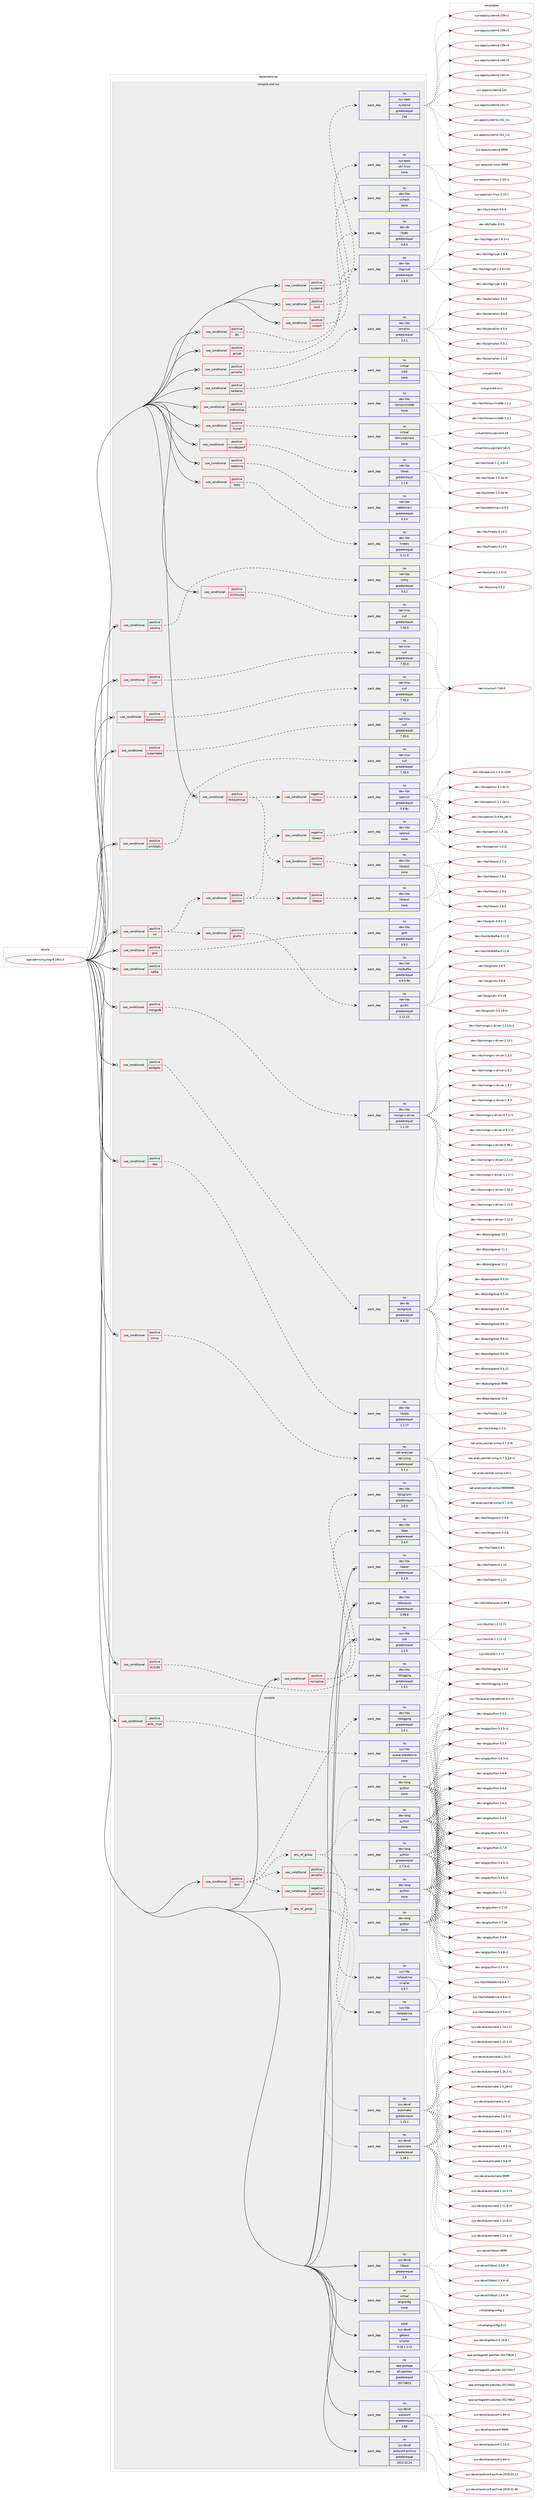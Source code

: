 digraph prolog {

# *************
# Graph options
# *************

newrank=true;
concentrate=true;
compound=true;
graph [rankdir=LR,fontname=Helvetica,fontsize=10,ranksep=1.5];#, ranksep=2.5, nodesep=0.2];
edge  [arrowhead=vee];
node  [fontname=Helvetica,fontsize=10];

# **********
# The ebuild
# **********

subgraph cluster_leftcol {
color=gray;
rank=same;
label=<<i>ebuild</i>>;
id [label="app-admin/rsyslog-8.1901.0", color=red, width=4, href="../app-admin/rsyslog-8.1901.0.svg"];
}

# ****************
# The dependencies
# ****************

subgraph cluster_midcol {
color=gray;
label=<<i>dependencies</i>>;
subgraph cluster_compile {
fillcolor="#eeeeee";
style=filled;
label=<<i>compile</i>>;
subgraph any19135 {
dependency1268342 [label=<<TABLE BORDER="0" CELLBORDER="1" CELLSPACING="0" CELLPADDING="4"><TR><TD CELLPADDING="10">any_of_group</TD></TR></TABLE>>, shape=none, color=red];subgraph pack903065 {
dependency1268343 [label=<<TABLE BORDER="0" CELLBORDER="1" CELLSPACING="0" CELLPADDING="4" WIDTH="220"><TR><TD ROWSPAN="6" CELLPADDING="30">pack_dep</TD></TR><TR><TD WIDTH="110">no</TD></TR><TR><TD>sys-devel</TD></TR><TR><TD>automake</TD></TR><TR><TD>greaterequal</TD></TR><TR><TD>1.16.1</TD></TR></TABLE>>, shape=none, color=blue];
}
dependency1268342:e -> dependency1268343:w [weight=20,style="dotted",arrowhead="oinv"];
subgraph pack903066 {
dependency1268344 [label=<<TABLE BORDER="0" CELLBORDER="1" CELLSPACING="0" CELLPADDING="4" WIDTH="220"><TR><TD ROWSPAN="6" CELLPADDING="30">pack_dep</TD></TR><TR><TD WIDTH="110">no</TD></TR><TR><TD>sys-devel</TD></TR><TR><TD>automake</TD></TR><TR><TD>greaterequal</TD></TR><TR><TD>1.15.1</TD></TR></TABLE>>, shape=none, color=blue];
}
dependency1268342:e -> dependency1268344:w [weight=20,style="dotted",arrowhead="oinv"];
}
id:e -> dependency1268342:w [weight=20,style="solid",arrowhead="vee"];
subgraph cond345621 {
dependency1268345 [label=<<TABLE BORDER="0" CELLBORDER="1" CELLSPACING="0" CELLPADDING="4"><TR><TD ROWSPAN="3" CELLPADDING="10">use_conditional</TD></TR><TR><TD>positive</TD></TR><TR><TD>elibc_musl</TD></TR></TABLE>>, shape=none, color=red];
subgraph pack903067 {
dependency1268346 [label=<<TABLE BORDER="0" CELLBORDER="1" CELLSPACING="0" CELLPADDING="4" WIDTH="220"><TR><TD ROWSPAN="6" CELLPADDING="30">pack_dep</TD></TR><TR><TD WIDTH="110">no</TD></TR><TR><TD>sys-libs</TD></TR><TR><TD>queue-standalone</TD></TR><TR><TD>none</TD></TR><TR><TD></TD></TR></TABLE>>, shape=none, color=blue];
}
dependency1268345:e -> dependency1268346:w [weight=20,style="dashed",arrowhead="vee"];
}
id:e -> dependency1268345:w [weight=20,style="solid",arrowhead="vee"];
subgraph cond345622 {
dependency1268347 [label=<<TABLE BORDER="0" CELLBORDER="1" CELLSPACING="0" CELLPADDING="4"><TR><TD ROWSPAN="3" CELLPADDING="10">use_conditional</TD></TR><TR><TD>positive</TD></TR><TR><TD>test</TD></TR></TABLE>>, shape=none, color=red];
subgraph pack903068 {
dependency1268348 [label=<<TABLE BORDER="0" CELLBORDER="1" CELLSPACING="0" CELLPADDING="4" WIDTH="220"><TR><TD ROWSPAN="6" CELLPADDING="30">pack_dep</TD></TR><TR><TD WIDTH="110">no</TD></TR><TR><TD>dev-libs</TD></TR><TR><TD>liblogging</TD></TR><TR><TD>greaterequal</TD></TR><TR><TD>1.0.1</TD></TR></TABLE>>, shape=none, color=blue];
}
dependency1268347:e -> dependency1268348:w [weight=20,style="dashed",arrowhead="vee"];
subgraph cond345623 {
dependency1268349 [label=<<TABLE BORDER="0" CELLBORDER="1" CELLSPACING="0" CELLPADDING="4"><TR><TD ROWSPAN="3" CELLPADDING="10">use_conditional</TD></TR><TR><TD>positive</TD></TR><TR><TD>jemalloc</TD></TR></TABLE>>, shape=none, color=red];
subgraph pack903069 {
dependency1268350 [label=<<TABLE BORDER="0" CELLBORDER="1" CELLSPACING="0" CELLPADDING="4" WIDTH="220"><TR><TD ROWSPAN="6" CELLPADDING="30">pack_dep</TD></TR><TR><TD WIDTH="110">no</TD></TR><TR><TD>sys-libs</TD></TR><TR><TD>libfaketime</TD></TR><TR><TD>smaller</TD></TR><TR><TD>0.9.7</TD></TR></TABLE>>, shape=none, color=blue];
}
dependency1268349:e -> dependency1268350:w [weight=20,style="dashed",arrowhead="vee"];
}
dependency1268347:e -> dependency1268349:w [weight=20,style="dashed",arrowhead="vee"];
subgraph cond345624 {
dependency1268351 [label=<<TABLE BORDER="0" CELLBORDER="1" CELLSPACING="0" CELLPADDING="4"><TR><TD ROWSPAN="3" CELLPADDING="10">use_conditional</TD></TR><TR><TD>negative</TD></TR><TR><TD>jemalloc</TD></TR></TABLE>>, shape=none, color=red];
subgraph pack903070 {
dependency1268352 [label=<<TABLE BORDER="0" CELLBORDER="1" CELLSPACING="0" CELLPADDING="4" WIDTH="220"><TR><TD ROWSPAN="6" CELLPADDING="30">pack_dep</TD></TR><TR><TD WIDTH="110">no</TD></TR><TR><TD>sys-libs</TD></TR><TR><TD>libfaketime</TD></TR><TR><TD>none</TD></TR><TR><TD></TD></TR></TABLE>>, shape=none, color=blue];
}
dependency1268351:e -> dependency1268352:w [weight=20,style="dashed",arrowhead="vee"];
}
dependency1268347:e -> dependency1268351:w [weight=20,style="dashed",arrowhead="vee"];
subgraph any19136 {
dependency1268353 [label=<<TABLE BORDER="0" CELLBORDER="1" CELLSPACING="0" CELLPADDING="4"><TR><TD CELLPADDING="10">any_of_group</TD></TR></TABLE>>, shape=none, color=red];subgraph pack903071 {
dependency1268354 [label=<<TABLE BORDER="0" CELLBORDER="1" CELLSPACING="0" CELLPADDING="4" WIDTH="220"><TR><TD ROWSPAN="6" CELLPADDING="30">pack_dep</TD></TR><TR><TD WIDTH="110">no</TD></TR><TR><TD>dev-lang</TD></TR><TR><TD>python</TD></TR><TR><TD>none</TD></TR><TR><TD></TD></TR></TABLE>>, shape=none, color=blue];
}
dependency1268353:e -> dependency1268354:w [weight=20,style="dotted",arrowhead="oinv"];
subgraph pack903072 {
dependency1268355 [label=<<TABLE BORDER="0" CELLBORDER="1" CELLSPACING="0" CELLPADDING="4" WIDTH="220"><TR><TD ROWSPAN="6" CELLPADDING="30">pack_dep</TD></TR><TR><TD WIDTH="110">no</TD></TR><TR><TD>dev-lang</TD></TR><TR><TD>python</TD></TR><TR><TD>none</TD></TR><TR><TD></TD></TR></TABLE>>, shape=none, color=blue];
}
dependency1268353:e -> dependency1268355:w [weight=20,style="dotted",arrowhead="oinv"];
subgraph pack903073 {
dependency1268356 [label=<<TABLE BORDER="0" CELLBORDER="1" CELLSPACING="0" CELLPADDING="4" WIDTH="220"><TR><TD ROWSPAN="6" CELLPADDING="30">pack_dep</TD></TR><TR><TD WIDTH="110">no</TD></TR><TR><TD>dev-lang</TD></TR><TR><TD>python</TD></TR><TR><TD>none</TD></TR><TR><TD></TD></TR></TABLE>>, shape=none, color=blue];
}
dependency1268353:e -> dependency1268356:w [weight=20,style="dotted",arrowhead="oinv"];
subgraph pack903074 {
dependency1268357 [label=<<TABLE BORDER="0" CELLBORDER="1" CELLSPACING="0" CELLPADDING="4" WIDTH="220"><TR><TD ROWSPAN="6" CELLPADDING="30">pack_dep</TD></TR><TR><TD WIDTH="110">no</TD></TR><TR><TD>dev-lang</TD></TR><TR><TD>python</TD></TR><TR><TD>none</TD></TR><TR><TD></TD></TR></TABLE>>, shape=none, color=blue];
}
dependency1268353:e -> dependency1268357:w [weight=20,style="dotted",arrowhead="oinv"];
subgraph pack903075 {
dependency1268358 [label=<<TABLE BORDER="0" CELLBORDER="1" CELLSPACING="0" CELLPADDING="4" WIDTH="220"><TR><TD ROWSPAN="6" CELLPADDING="30">pack_dep</TD></TR><TR><TD WIDTH="110">no</TD></TR><TR><TD>dev-lang</TD></TR><TR><TD>python</TD></TR><TR><TD>greaterequal</TD></TR><TR><TD>2.7.5-r2</TD></TR></TABLE>>, shape=none, color=blue];
}
dependency1268353:e -> dependency1268358:w [weight=20,style="dotted",arrowhead="oinv"];
}
dependency1268347:e -> dependency1268353:w [weight=20,style="dashed",arrowhead="vee"];
}
id:e -> dependency1268347:w [weight=20,style="solid",arrowhead="vee"];
subgraph pack903076 {
dependency1268359 [label=<<TABLE BORDER="0" CELLBORDER="1" CELLSPACING="0" CELLPADDING="4" WIDTH="220"><TR><TD ROWSPAN="6" CELLPADDING="30">pack_dep</TD></TR><TR><TD WIDTH="110">no</TD></TR><TR><TD>app-portage</TD></TR><TR><TD>elt-patches</TD></TR><TR><TD>greaterequal</TD></TR><TR><TD>20170815</TD></TR></TABLE>>, shape=none, color=blue];
}
id:e -> dependency1268359:w [weight=20,style="solid",arrowhead="vee"];
subgraph pack903077 {
dependency1268360 [label=<<TABLE BORDER="0" CELLBORDER="1" CELLSPACING="0" CELLPADDING="4" WIDTH="220"><TR><TD ROWSPAN="6" CELLPADDING="30">pack_dep</TD></TR><TR><TD WIDTH="110">no</TD></TR><TR><TD>sys-devel</TD></TR><TR><TD>autoconf</TD></TR><TR><TD>greaterequal</TD></TR><TR><TD>2.69</TD></TR></TABLE>>, shape=none, color=blue];
}
id:e -> dependency1268360:w [weight=20,style="solid",arrowhead="vee"];
subgraph pack903078 {
dependency1268361 [label=<<TABLE BORDER="0" CELLBORDER="1" CELLSPACING="0" CELLPADDING="4" WIDTH="220"><TR><TD ROWSPAN="6" CELLPADDING="30">pack_dep</TD></TR><TR><TD WIDTH="110">no</TD></TR><TR><TD>sys-devel</TD></TR><TR><TD>autoconf-archive</TD></TR><TR><TD>greaterequal</TD></TR><TR><TD>2015.02.24</TD></TR></TABLE>>, shape=none, color=blue];
}
id:e -> dependency1268361:w [weight=20,style="solid",arrowhead="vee"];
subgraph pack903079 {
dependency1268362 [label=<<TABLE BORDER="0" CELLBORDER="1" CELLSPACING="0" CELLPADDING="4" WIDTH="220"><TR><TD ROWSPAN="6" CELLPADDING="30">pack_dep</TD></TR><TR><TD WIDTH="110">no</TD></TR><TR><TD>sys-devel</TD></TR><TR><TD>libtool</TD></TR><TR><TD>greaterequal</TD></TR><TR><TD>2.4</TD></TR></TABLE>>, shape=none, color=blue];
}
id:e -> dependency1268362:w [weight=20,style="solid",arrowhead="vee"];
subgraph pack903080 {
dependency1268363 [label=<<TABLE BORDER="0" CELLBORDER="1" CELLSPACING="0" CELLPADDING="4" WIDTH="220"><TR><TD ROWSPAN="6" CELLPADDING="30">pack_dep</TD></TR><TR><TD WIDTH="110">no</TD></TR><TR><TD>virtual</TD></TR><TR><TD>pkgconfig</TD></TR><TR><TD>none</TD></TR><TR><TD></TD></TR></TABLE>>, shape=none, color=blue];
}
id:e -> dependency1268363:w [weight=20,style="solid",arrowhead="vee"];
subgraph pack903081 {
dependency1268364 [label=<<TABLE BORDER="0" CELLBORDER="1" CELLSPACING="0" CELLPADDING="4" WIDTH="220"><TR><TD ROWSPAN="6" CELLPADDING="30">pack_dep</TD></TR><TR><TD WIDTH="110">weak</TD></TR><TR><TD>sys-devel</TD></TR><TR><TD>gettext</TD></TR><TR><TD>smaller</TD></TR><TR><TD>0.18.1.1-r3</TD></TR></TABLE>>, shape=none, color=blue];
}
id:e -> dependency1268364:w [weight=20,style="solid",arrowhead="vee"];
}
subgraph cluster_compileandrun {
fillcolor="#eeeeee";
style=filled;
label=<<i>compile and run</i>>;
subgraph cond345625 {
dependency1268365 [label=<<TABLE BORDER="0" CELLBORDER="1" CELLSPACING="0" CELLPADDING="4"><TR><TD ROWSPAN="3" CELLPADDING="10">use_conditional</TD></TR><TR><TD>positive</TD></TR><TR><TD>clickhouse</TD></TR></TABLE>>, shape=none, color=red];
subgraph pack903082 {
dependency1268366 [label=<<TABLE BORDER="0" CELLBORDER="1" CELLSPACING="0" CELLPADDING="4" WIDTH="220"><TR><TD ROWSPAN="6" CELLPADDING="30">pack_dep</TD></TR><TR><TD WIDTH="110">no</TD></TR><TR><TD>net-misc</TD></TR><TR><TD>curl</TD></TR><TR><TD>greaterequal</TD></TR><TR><TD>7.35.0</TD></TR></TABLE>>, shape=none, color=blue];
}
dependency1268365:e -> dependency1268366:w [weight=20,style="dashed",arrowhead="vee"];
}
id:e -> dependency1268365:w [weight=20,style="solid",arrowhead="odotvee"];
subgraph cond345626 {
dependency1268367 [label=<<TABLE BORDER="0" CELLBORDER="1" CELLSPACING="0" CELLPADDING="4"><TR><TD ROWSPAN="3" CELLPADDING="10">use_conditional</TD></TR><TR><TD>positive</TD></TR><TR><TD>curl</TD></TR></TABLE>>, shape=none, color=red];
subgraph pack903083 {
dependency1268368 [label=<<TABLE BORDER="0" CELLBORDER="1" CELLSPACING="0" CELLPADDING="4" WIDTH="220"><TR><TD ROWSPAN="6" CELLPADDING="30">pack_dep</TD></TR><TR><TD WIDTH="110">no</TD></TR><TR><TD>net-misc</TD></TR><TR><TD>curl</TD></TR><TR><TD>greaterequal</TD></TR><TR><TD>7.35.0</TD></TR></TABLE>>, shape=none, color=blue];
}
dependency1268367:e -> dependency1268368:w [weight=20,style="dashed",arrowhead="vee"];
}
id:e -> dependency1268367:w [weight=20,style="solid",arrowhead="odotvee"];
subgraph cond345627 {
dependency1268369 [label=<<TABLE BORDER="0" CELLBORDER="1" CELLSPACING="0" CELLPADDING="4"><TR><TD ROWSPAN="3" CELLPADDING="10">use_conditional</TD></TR><TR><TD>positive</TD></TR><TR><TD>dbi</TD></TR></TABLE>>, shape=none, color=red];
subgraph pack903084 {
dependency1268370 [label=<<TABLE BORDER="0" CELLBORDER="1" CELLSPACING="0" CELLPADDING="4" WIDTH="220"><TR><TD ROWSPAN="6" CELLPADDING="30">pack_dep</TD></TR><TR><TD WIDTH="110">no</TD></TR><TR><TD>dev-db</TD></TR><TR><TD>libdbi</TD></TR><TR><TD>greaterequal</TD></TR><TR><TD>0.8.3</TD></TR></TABLE>>, shape=none, color=blue];
}
dependency1268369:e -> dependency1268370:w [weight=20,style="dashed",arrowhead="vee"];
}
id:e -> dependency1268369:w [weight=20,style="solid",arrowhead="odotvee"];
subgraph cond345628 {
dependency1268371 [label=<<TABLE BORDER="0" CELLBORDER="1" CELLSPACING="0" CELLPADDING="4"><TR><TD ROWSPAN="3" CELLPADDING="10">use_conditional</TD></TR><TR><TD>positive</TD></TR><TR><TD>elasticsearch</TD></TR></TABLE>>, shape=none, color=red];
subgraph pack903085 {
dependency1268372 [label=<<TABLE BORDER="0" CELLBORDER="1" CELLSPACING="0" CELLPADDING="4" WIDTH="220"><TR><TD ROWSPAN="6" CELLPADDING="30">pack_dep</TD></TR><TR><TD WIDTH="110">no</TD></TR><TR><TD>net-misc</TD></TR><TR><TD>curl</TD></TR><TR><TD>greaterequal</TD></TR><TR><TD>7.35.0</TD></TR></TABLE>>, shape=none, color=blue];
}
dependency1268371:e -> dependency1268372:w [weight=20,style="dashed",arrowhead="vee"];
}
id:e -> dependency1268371:w [weight=20,style="solid",arrowhead="odotvee"];
subgraph cond345629 {
dependency1268373 [label=<<TABLE BORDER="0" CELLBORDER="1" CELLSPACING="0" CELLPADDING="4"><TR><TD ROWSPAN="3" CELLPADDING="10">use_conditional</TD></TR><TR><TD>positive</TD></TR><TR><TD>gcrypt</TD></TR></TABLE>>, shape=none, color=red];
subgraph pack903086 {
dependency1268374 [label=<<TABLE BORDER="0" CELLBORDER="1" CELLSPACING="0" CELLPADDING="4" WIDTH="220"><TR><TD ROWSPAN="6" CELLPADDING="30">pack_dep</TD></TR><TR><TD WIDTH="110">no</TD></TR><TR><TD>dev-libs</TD></TR><TR><TD>libgcrypt</TD></TR><TR><TD>greaterequal</TD></TR><TR><TD>1.5.3</TD></TR></TABLE>>, shape=none, color=blue];
}
dependency1268373:e -> dependency1268374:w [weight=20,style="dashed",arrowhead="vee"];
}
id:e -> dependency1268373:w [weight=20,style="solid",arrowhead="odotvee"];
subgraph cond345630 {
dependency1268375 [label=<<TABLE BORDER="0" CELLBORDER="1" CELLSPACING="0" CELLPADDING="4"><TR><TD ROWSPAN="3" CELLPADDING="10">use_conditional</TD></TR><TR><TD>positive</TD></TR><TR><TD>grok</TD></TR></TABLE>>, shape=none, color=red];
subgraph pack903087 {
dependency1268376 [label=<<TABLE BORDER="0" CELLBORDER="1" CELLSPACING="0" CELLPADDING="4" WIDTH="220"><TR><TD ROWSPAN="6" CELLPADDING="30">pack_dep</TD></TR><TR><TD WIDTH="110">no</TD></TR><TR><TD>dev-libs</TD></TR><TR><TD>grok</TD></TR><TR><TD>greaterequal</TD></TR><TR><TD>0.9.2</TD></TR></TABLE>>, shape=none, color=blue];
}
dependency1268375:e -> dependency1268376:w [weight=20,style="dashed",arrowhead="vee"];
}
id:e -> dependency1268375:w [weight=20,style="solid",arrowhead="odotvee"];
subgraph cond345631 {
dependency1268377 [label=<<TABLE BORDER="0" CELLBORDER="1" CELLSPACING="0" CELLPADDING="4"><TR><TD ROWSPAN="3" CELLPADDING="10">use_conditional</TD></TR><TR><TD>positive</TD></TR><TR><TD>jemalloc</TD></TR></TABLE>>, shape=none, color=red];
subgraph pack903088 {
dependency1268378 [label=<<TABLE BORDER="0" CELLBORDER="1" CELLSPACING="0" CELLPADDING="4" WIDTH="220"><TR><TD ROWSPAN="6" CELLPADDING="30">pack_dep</TD></TR><TR><TD WIDTH="110">no</TD></TR><TR><TD>dev-libs</TD></TR><TR><TD>jemalloc</TD></TR><TR><TD>greaterequal</TD></TR><TR><TD>3.3.1</TD></TR></TABLE>>, shape=none, color=blue];
}
dependency1268377:e -> dependency1268378:w [weight=20,style="dashed",arrowhead="vee"];
}
id:e -> dependency1268377:w [weight=20,style="solid",arrowhead="odotvee"];
subgraph cond345632 {
dependency1268379 [label=<<TABLE BORDER="0" CELLBORDER="1" CELLSPACING="0" CELLPADDING="4"><TR><TD ROWSPAN="3" CELLPADDING="10">use_conditional</TD></TR><TR><TD>positive</TD></TR><TR><TD>kafka</TD></TR></TABLE>>, shape=none, color=red];
subgraph pack903089 {
dependency1268380 [label=<<TABLE BORDER="0" CELLBORDER="1" CELLSPACING="0" CELLPADDING="4" WIDTH="220"><TR><TD ROWSPAN="6" CELLPADDING="30">pack_dep</TD></TR><TR><TD WIDTH="110">no</TD></TR><TR><TD>dev-libs</TD></TR><TR><TD>librdkafka</TD></TR><TR><TD>greaterequal</TD></TR><TR><TD>0.9.0.99</TD></TR></TABLE>>, shape=none, color=blue];
}
dependency1268379:e -> dependency1268380:w [weight=20,style="dashed",arrowhead="vee"];
}
id:e -> dependency1268379:w [weight=20,style="solid",arrowhead="odotvee"];
subgraph cond345633 {
dependency1268381 [label=<<TABLE BORDER="0" CELLBORDER="1" CELLSPACING="0" CELLPADDING="4"><TR><TD ROWSPAN="3" CELLPADDING="10">use_conditional</TD></TR><TR><TD>positive</TD></TR><TR><TD>kerberos</TD></TR></TABLE>>, shape=none, color=red];
subgraph pack903090 {
dependency1268382 [label=<<TABLE BORDER="0" CELLBORDER="1" CELLSPACING="0" CELLPADDING="4" WIDTH="220"><TR><TD ROWSPAN="6" CELLPADDING="30">pack_dep</TD></TR><TR><TD WIDTH="110">no</TD></TR><TR><TD>virtual</TD></TR><TR><TD>krb5</TD></TR><TR><TD>none</TD></TR><TR><TD></TD></TR></TABLE>>, shape=none, color=blue];
}
dependency1268381:e -> dependency1268382:w [weight=20,style="dashed",arrowhead="vee"];
}
id:e -> dependency1268381:w [weight=20,style="solid",arrowhead="odotvee"];
subgraph cond345634 {
dependency1268383 [label=<<TABLE BORDER="0" CELLBORDER="1" CELLSPACING="0" CELLPADDING="4"><TR><TD ROWSPAN="3" CELLPADDING="10">use_conditional</TD></TR><TR><TD>positive</TD></TR><TR><TD>kubernetes</TD></TR></TABLE>>, shape=none, color=red];
subgraph pack903091 {
dependency1268384 [label=<<TABLE BORDER="0" CELLBORDER="1" CELLSPACING="0" CELLPADDING="4" WIDTH="220"><TR><TD ROWSPAN="6" CELLPADDING="30">pack_dep</TD></TR><TR><TD WIDTH="110">no</TD></TR><TR><TD>net-misc</TD></TR><TR><TD>curl</TD></TR><TR><TD>greaterequal</TD></TR><TR><TD>7.35.0</TD></TR></TABLE>>, shape=none, color=blue];
}
dependency1268383:e -> dependency1268384:w [weight=20,style="dashed",arrowhead="vee"];
}
id:e -> dependency1268383:w [weight=20,style="solid",arrowhead="odotvee"];
subgraph cond345635 {
dependency1268385 [label=<<TABLE BORDER="0" CELLBORDER="1" CELLSPACING="0" CELLPADDING="4"><TR><TD ROWSPAN="3" CELLPADDING="10">use_conditional</TD></TR><TR><TD>positive</TD></TR><TR><TD>mdblookup</TD></TR></TABLE>>, shape=none, color=red];
subgraph pack903092 {
dependency1268386 [label=<<TABLE BORDER="0" CELLBORDER="1" CELLSPACING="0" CELLPADDING="4" WIDTH="220"><TR><TD ROWSPAN="6" CELLPADDING="30">pack_dep</TD></TR><TR><TD WIDTH="110">no</TD></TR><TR><TD>dev-libs</TD></TR><TR><TD>libmaxminddb</TD></TR><TR><TD>none</TD></TR><TR><TD></TD></TR></TABLE>>, shape=none, color=blue];
}
dependency1268385:e -> dependency1268386:w [weight=20,style="dashed",arrowhead="vee"];
}
id:e -> dependency1268385:w [weight=20,style="solid",arrowhead="odotvee"];
subgraph cond345636 {
dependency1268387 [label=<<TABLE BORDER="0" CELLBORDER="1" CELLSPACING="0" CELLPADDING="4"><TR><TD ROWSPAN="3" CELLPADDING="10">use_conditional</TD></TR><TR><TD>positive</TD></TR><TR><TD>mongodb</TD></TR></TABLE>>, shape=none, color=red];
subgraph pack903093 {
dependency1268388 [label=<<TABLE BORDER="0" CELLBORDER="1" CELLSPACING="0" CELLPADDING="4" WIDTH="220"><TR><TD ROWSPAN="6" CELLPADDING="30">pack_dep</TD></TR><TR><TD WIDTH="110">no</TD></TR><TR><TD>dev-libs</TD></TR><TR><TD>mongo-c-driver</TD></TR><TR><TD>greaterequal</TD></TR><TR><TD>1.1.10</TD></TR></TABLE>>, shape=none, color=blue];
}
dependency1268387:e -> dependency1268388:w [weight=20,style="dashed",arrowhead="vee"];
}
id:e -> dependency1268387:w [weight=20,style="solid",arrowhead="odotvee"];
subgraph cond345637 {
dependency1268389 [label=<<TABLE BORDER="0" CELLBORDER="1" CELLSPACING="0" CELLPADDING="4"><TR><TD ROWSPAN="3" CELLPADDING="10">use_conditional</TD></TR><TR><TD>positive</TD></TR><TR><TD>mysql</TD></TR></TABLE>>, shape=none, color=red];
subgraph pack903094 {
dependency1268390 [label=<<TABLE BORDER="0" CELLBORDER="1" CELLSPACING="0" CELLPADDING="4" WIDTH="220"><TR><TD ROWSPAN="6" CELLPADDING="30">pack_dep</TD></TR><TR><TD WIDTH="110">no</TD></TR><TR><TD>virtual</TD></TR><TR><TD>libmysqlclient</TD></TR><TR><TD>none</TD></TR><TR><TD></TD></TR></TABLE>>, shape=none, color=blue];
}
dependency1268389:e -> dependency1268390:w [weight=20,style="dashed",arrowhead="vee"];
}
id:e -> dependency1268389:w [weight=20,style="solid",arrowhead="odotvee"];
subgraph cond345638 {
dependency1268391 [label=<<TABLE BORDER="0" CELLBORDER="1" CELLSPACING="0" CELLPADDING="4"><TR><TD ROWSPAN="3" CELLPADDING="10">use_conditional</TD></TR><TR><TD>positive</TD></TR><TR><TD>normalize</TD></TR></TABLE>>, shape=none, color=red];
subgraph pack903095 {
dependency1268392 [label=<<TABLE BORDER="0" CELLBORDER="1" CELLSPACING="0" CELLPADDING="4" WIDTH="220"><TR><TD ROWSPAN="6" CELLPADDING="30">pack_dep</TD></TR><TR><TD WIDTH="110">no</TD></TR><TR><TD>dev-libs</TD></TR><TR><TD>libee</TD></TR><TR><TD>greaterequal</TD></TR><TR><TD>0.4.0</TD></TR></TABLE>>, shape=none, color=blue];
}
dependency1268391:e -> dependency1268392:w [weight=20,style="dashed",arrowhead="vee"];
subgraph pack903096 {
dependency1268393 [label=<<TABLE BORDER="0" CELLBORDER="1" CELLSPACING="0" CELLPADDING="4" WIDTH="220"><TR><TD ROWSPAN="6" CELLPADDING="30">pack_dep</TD></TR><TR><TD WIDTH="110">no</TD></TR><TR><TD>dev-libs</TD></TR><TR><TD>liblognorm</TD></TR><TR><TD>greaterequal</TD></TR><TR><TD>2.0.3</TD></TR></TABLE>>, shape=none, color=blue];
}
dependency1268391:e -> dependency1268393:w [weight=20,style="dashed",arrowhead="vee"];
}
id:e -> dependency1268391:w [weight=20,style="solid",arrowhead="odotvee"];
subgraph cond345639 {
dependency1268394 [label=<<TABLE BORDER="0" CELLBORDER="1" CELLSPACING="0" CELLPADDING="4"><TR><TD ROWSPAN="3" CELLPADDING="10">use_conditional</TD></TR><TR><TD>positive</TD></TR><TR><TD>omhttpfs</TD></TR></TABLE>>, shape=none, color=red];
subgraph pack903097 {
dependency1268395 [label=<<TABLE BORDER="0" CELLBORDER="1" CELLSPACING="0" CELLPADDING="4" WIDTH="220"><TR><TD ROWSPAN="6" CELLPADDING="30">pack_dep</TD></TR><TR><TD WIDTH="110">no</TD></TR><TR><TD>net-misc</TD></TR><TR><TD>curl</TD></TR><TR><TD>greaterequal</TD></TR><TR><TD>7.35.0</TD></TR></TABLE>>, shape=none, color=blue];
}
dependency1268394:e -> dependency1268395:w [weight=20,style="dashed",arrowhead="vee"];
}
id:e -> dependency1268394:w [weight=20,style="solid",arrowhead="odotvee"];
subgraph cond345640 {
dependency1268396 [label=<<TABLE BORDER="0" CELLBORDER="1" CELLSPACING="0" CELLPADDING="4"><TR><TD ROWSPAN="3" CELLPADDING="10">use_conditional</TD></TR><TR><TD>positive</TD></TR><TR><TD>omudpspoof</TD></TR></TABLE>>, shape=none, color=red];
subgraph pack903098 {
dependency1268397 [label=<<TABLE BORDER="0" CELLBORDER="1" CELLSPACING="0" CELLPADDING="4" WIDTH="220"><TR><TD ROWSPAN="6" CELLPADDING="30">pack_dep</TD></TR><TR><TD WIDTH="110">no</TD></TR><TR><TD>net-libs</TD></TR><TR><TD>libnet</TD></TR><TR><TD>greaterequal</TD></TR><TR><TD>1.1.6</TD></TR></TABLE>>, shape=none, color=blue];
}
dependency1268396:e -> dependency1268397:w [weight=20,style="dashed",arrowhead="vee"];
}
id:e -> dependency1268396:w [weight=20,style="solid",arrowhead="odotvee"];
subgraph cond345641 {
dependency1268398 [label=<<TABLE BORDER="0" CELLBORDER="1" CELLSPACING="0" CELLPADDING="4"><TR><TD ROWSPAN="3" CELLPADDING="10">use_conditional</TD></TR><TR><TD>positive</TD></TR><TR><TD>postgres</TD></TR></TABLE>>, shape=none, color=red];
subgraph pack903099 {
dependency1268399 [label=<<TABLE BORDER="0" CELLBORDER="1" CELLSPACING="0" CELLPADDING="4" WIDTH="220"><TR><TD ROWSPAN="6" CELLPADDING="30">pack_dep</TD></TR><TR><TD WIDTH="110">no</TD></TR><TR><TD>dev-db</TD></TR><TR><TD>postgresql</TD></TR><TR><TD>greaterequal</TD></TR><TR><TD>8.4.20</TD></TR></TABLE>>, shape=none, color=blue];
}
dependency1268398:e -> dependency1268399:w [weight=20,style="dashed",arrowhead="vee"];
}
id:e -> dependency1268398:w [weight=20,style="solid",arrowhead="odotvee"];
subgraph cond345642 {
dependency1268400 [label=<<TABLE BORDER="0" CELLBORDER="1" CELLSPACING="0" CELLPADDING="4"><TR><TD ROWSPAN="3" CELLPADDING="10">use_conditional</TD></TR><TR><TD>positive</TD></TR><TR><TD>rabbitmq</TD></TR></TABLE>>, shape=none, color=red];
subgraph pack903100 {
dependency1268401 [label=<<TABLE BORDER="0" CELLBORDER="1" CELLSPACING="0" CELLPADDING="4" WIDTH="220"><TR><TD ROWSPAN="6" CELLPADDING="30">pack_dep</TD></TR><TR><TD WIDTH="110">no</TD></TR><TR><TD>net-libs</TD></TR><TR><TD>rabbitmq-c</TD></TR><TR><TD>greaterequal</TD></TR><TR><TD>0.3.0</TD></TR></TABLE>>, shape=none, color=blue];
}
dependency1268400:e -> dependency1268401:w [weight=20,style="dashed",arrowhead="vee"];
}
id:e -> dependency1268400:w [weight=20,style="solid",arrowhead="odotvee"];
subgraph cond345643 {
dependency1268402 [label=<<TABLE BORDER="0" CELLBORDER="1" CELLSPACING="0" CELLPADDING="4"><TR><TD ROWSPAN="3" CELLPADDING="10">use_conditional</TD></TR><TR><TD>positive</TD></TR><TR><TD>redis</TD></TR></TABLE>>, shape=none, color=red];
subgraph pack903101 {
dependency1268403 [label=<<TABLE BORDER="0" CELLBORDER="1" CELLSPACING="0" CELLPADDING="4" WIDTH="220"><TR><TD ROWSPAN="6" CELLPADDING="30">pack_dep</TD></TR><TR><TD WIDTH="110">no</TD></TR><TR><TD>dev-libs</TD></TR><TR><TD>hiredis</TD></TR><TR><TD>greaterequal</TD></TR><TR><TD>0.11.0</TD></TR></TABLE>>, shape=none, color=blue];
}
dependency1268402:e -> dependency1268403:w [weight=20,style="dashed",arrowhead="vee"];
}
id:e -> dependency1268402:w [weight=20,style="solid",arrowhead="odotvee"];
subgraph cond345644 {
dependency1268404 [label=<<TABLE BORDER="0" CELLBORDER="1" CELLSPACING="0" CELLPADDING="4"><TR><TD ROWSPAN="3" CELLPADDING="10">use_conditional</TD></TR><TR><TD>positive</TD></TR><TR><TD>relp</TD></TR></TABLE>>, shape=none, color=red];
subgraph pack903102 {
dependency1268405 [label=<<TABLE BORDER="0" CELLBORDER="1" CELLSPACING="0" CELLPADDING="4" WIDTH="220"><TR><TD ROWSPAN="6" CELLPADDING="30">pack_dep</TD></TR><TR><TD WIDTH="110">no</TD></TR><TR><TD>dev-libs</TD></TR><TR><TD>librelp</TD></TR><TR><TD>greaterequal</TD></TR><TR><TD>1.2.17</TD></TR></TABLE>>, shape=none, color=blue];
}
dependency1268404:e -> dependency1268405:w [weight=20,style="dashed",arrowhead="vee"];
}
id:e -> dependency1268404:w [weight=20,style="solid",arrowhead="odotvee"];
subgraph cond345645 {
dependency1268406 [label=<<TABLE BORDER="0" CELLBORDER="1" CELLSPACING="0" CELLPADDING="4"><TR><TD ROWSPAN="3" CELLPADDING="10">use_conditional</TD></TR><TR><TD>positive</TD></TR><TR><TD>rfc3195</TD></TR></TABLE>>, shape=none, color=red];
subgraph pack903103 {
dependency1268407 [label=<<TABLE BORDER="0" CELLBORDER="1" CELLSPACING="0" CELLPADDING="4" WIDTH="220"><TR><TD ROWSPAN="6" CELLPADDING="30">pack_dep</TD></TR><TR><TD WIDTH="110">no</TD></TR><TR><TD>dev-libs</TD></TR><TR><TD>liblogging</TD></TR><TR><TD>greaterequal</TD></TR><TR><TD>1.0.1</TD></TR></TABLE>>, shape=none, color=blue];
}
dependency1268406:e -> dependency1268407:w [weight=20,style="dashed",arrowhead="vee"];
}
id:e -> dependency1268406:w [weight=20,style="solid",arrowhead="odotvee"];
subgraph cond345646 {
dependency1268408 [label=<<TABLE BORDER="0" CELLBORDER="1" CELLSPACING="0" CELLPADDING="4"><TR><TD ROWSPAN="3" CELLPADDING="10">use_conditional</TD></TR><TR><TD>positive</TD></TR><TR><TD>rfc5424hmac</TD></TR></TABLE>>, shape=none, color=red];
subgraph cond345647 {
dependency1268409 [label=<<TABLE BORDER="0" CELLBORDER="1" CELLSPACING="0" CELLPADDING="4"><TR><TD ROWSPAN="3" CELLPADDING="10">use_conditional</TD></TR><TR><TD>negative</TD></TR><TR><TD>libressl</TD></TR></TABLE>>, shape=none, color=red];
subgraph pack903104 {
dependency1268410 [label=<<TABLE BORDER="0" CELLBORDER="1" CELLSPACING="0" CELLPADDING="4" WIDTH="220"><TR><TD ROWSPAN="6" CELLPADDING="30">pack_dep</TD></TR><TR><TD WIDTH="110">no</TD></TR><TR><TD>dev-libs</TD></TR><TR><TD>openssl</TD></TR><TR><TD>greaterequal</TD></TR><TR><TD>0.9.8y</TD></TR></TABLE>>, shape=none, color=blue];
}
dependency1268409:e -> dependency1268410:w [weight=20,style="dashed",arrowhead="vee"];
}
dependency1268408:e -> dependency1268409:w [weight=20,style="dashed",arrowhead="vee"];
subgraph cond345648 {
dependency1268411 [label=<<TABLE BORDER="0" CELLBORDER="1" CELLSPACING="0" CELLPADDING="4"><TR><TD ROWSPAN="3" CELLPADDING="10">use_conditional</TD></TR><TR><TD>positive</TD></TR><TR><TD>libressl</TD></TR></TABLE>>, shape=none, color=red];
subgraph pack903105 {
dependency1268412 [label=<<TABLE BORDER="0" CELLBORDER="1" CELLSPACING="0" CELLPADDING="4" WIDTH="220"><TR><TD ROWSPAN="6" CELLPADDING="30">pack_dep</TD></TR><TR><TD WIDTH="110">no</TD></TR><TR><TD>dev-libs</TD></TR><TR><TD>libressl</TD></TR><TR><TD>none</TD></TR><TR><TD></TD></TR></TABLE>>, shape=none, color=blue];
}
dependency1268411:e -> dependency1268412:w [weight=20,style="dashed",arrowhead="vee"];
}
dependency1268408:e -> dependency1268411:w [weight=20,style="dashed",arrowhead="vee"];
}
id:e -> dependency1268408:w [weight=20,style="solid",arrowhead="odotvee"];
subgraph cond345649 {
dependency1268413 [label=<<TABLE BORDER="0" CELLBORDER="1" CELLSPACING="0" CELLPADDING="4"><TR><TD ROWSPAN="3" CELLPADDING="10">use_conditional</TD></TR><TR><TD>positive</TD></TR><TR><TD>snmp</TD></TR></TABLE>>, shape=none, color=red];
subgraph pack903106 {
dependency1268414 [label=<<TABLE BORDER="0" CELLBORDER="1" CELLSPACING="0" CELLPADDING="4" WIDTH="220"><TR><TD ROWSPAN="6" CELLPADDING="30">pack_dep</TD></TR><TR><TD WIDTH="110">no</TD></TR><TR><TD>net-analyzer</TD></TR><TR><TD>net-snmp</TD></TR><TR><TD>greaterequal</TD></TR><TR><TD>5.7.2</TD></TR></TABLE>>, shape=none, color=blue];
}
dependency1268413:e -> dependency1268414:w [weight=20,style="dashed",arrowhead="vee"];
}
id:e -> dependency1268413:w [weight=20,style="solid",arrowhead="odotvee"];
subgraph cond345650 {
dependency1268415 [label=<<TABLE BORDER="0" CELLBORDER="1" CELLSPACING="0" CELLPADDING="4"><TR><TD ROWSPAN="3" CELLPADDING="10">use_conditional</TD></TR><TR><TD>positive</TD></TR><TR><TD>ssl</TD></TR></TABLE>>, shape=none, color=red];
subgraph cond345651 {
dependency1268416 [label=<<TABLE BORDER="0" CELLBORDER="1" CELLSPACING="0" CELLPADDING="4"><TR><TD ROWSPAN="3" CELLPADDING="10">use_conditional</TD></TR><TR><TD>positive</TD></TR><TR><TD>gnutls</TD></TR></TABLE>>, shape=none, color=red];
subgraph pack903107 {
dependency1268417 [label=<<TABLE BORDER="0" CELLBORDER="1" CELLSPACING="0" CELLPADDING="4" WIDTH="220"><TR><TD ROWSPAN="6" CELLPADDING="30">pack_dep</TD></TR><TR><TD WIDTH="110">no</TD></TR><TR><TD>net-libs</TD></TR><TR><TD>gnutls</TD></TR><TR><TD>greaterequal</TD></TR><TR><TD>2.12.23</TD></TR></TABLE>>, shape=none, color=blue];
}
dependency1268416:e -> dependency1268417:w [weight=20,style="dashed",arrowhead="vee"];
}
dependency1268415:e -> dependency1268416:w [weight=20,style="dashed",arrowhead="vee"];
subgraph cond345652 {
dependency1268418 [label=<<TABLE BORDER="0" CELLBORDER="1" CELLSPACING="0" CELLPADDING="4"><TR><TD ROWSPAN="3" CELLPADDING="10">use_conditional</TD></TR><TR><TD>positive</TD></TR><TR><TD>openssl</TD></TR></TABLE>>, shape=none, color=red];
subgraph cond345653 {
dependency1268419 [label=<<TABLE BORDER="0" CELLBORDER="1" CELLSPACING="0" CELLPADDING="4"><TR><TD ROWSPAN="3" CELLPADDING="10">use_conditional</TD></TR><TR><TD>negative</TD></TR><TR><TD>libressl</TD></TR></TABLE>>, shape=none, color=red];
subgraph pack903108 {
dependency1268420 [label=<<TABLE BORDER="0" CELLBORDER="1" CELLSPACING="0" CELLPADDING="4" WIDTH="220"><TR><TD ROWSPAN="6" CELLPADDING="30">pack_dep</TD></TR><TR><TD WIDTH="110">no</TD></TR><TR><TD>dev-libs</TD></TR><TR><TD>openssl</TD></TR><TR><TD>none</TD></TR><TR><TD></TD></TR></TABLE>>, shape=none, color=blue];
}
dependency1268419:e -> dependency1268420:w [weight=20,style="dashed",arrowhead="vee"];
}
dependency1268418:e -> dependency1268419:w [weight=20,style="dashed",arrowhead="vee"];
subgraph cond345654 {
dependency1268421 [label=<<TABLE BORDER="0" CELLBORDER="1" CELLSPACING="0" CELLPADDING="4"><TR><TD ROWSPAN="3" CELLPADDING="10">use_conditional</TD></TR><TR><TD>positive</TD></TR><TR><TD>libressl</TD></TR></TABLE>>, shape=none, color=red];
subgraph pack903109 {
dependency1268422 [label=<<TABLE BORDER="0" CELLBORDER="1" CELLSPACING="0" CELLPADDING="4" WIDTH="220"><TR><TD ROWSPAN="6" CELLPADDING="30">pack_dep</TD></TR><TR><TD WIDTH="110">no</TD></TR><TR><TD>dev-libs</TD></TR><TR><TD>libressl</TD></TR><TR><TD>none</TD></TR><TR><TD></TD></TR></TABLE>>, shape=none, color=blue];
}
dependency1268421:e -> dependency1268422:w [weight=20,style="dashed",arrowhead="vee"];
}
dependency1268418:e -> dependency1268421:w [weight=20,style="dashed",arrowhead="vee"];
}
dependency1268415:e -> dependency1268418:w [weight=20,style="dashed",arrowhead="vee"];
}
id:e -> dependency1268415:w [weight=20,style="solid",arrowhead="odotvee"];
subgraph cond345655 {
dependency1268423 [label=<<TABLE BORDER="0" CELLBORDER="1" CELLSPACING="0" CELLPADDING="4"><TR><TD ROWSPAN="3" CELLPADDING="10">use_conditional</TD></TR><TR><TD>positive</TD></TR><TR><TD>systemd</TD></TR></TABLE>>, shape=none, color=red];
subgraph pack903110 {
dependency1268424 [label=<<TABLE BORDER="0" CELLBORDER="1" CELLSPACING="0" CELLPADDING="4" WIDTH="220"><TR><TD ROWSPAN="6" CELLPADDING="30">pack_dep</TD></TR><TR><TD WIDTH="110">no</TD></TR><TR><TD>sys-apps</TD></TR><TR><TD>systemd</TD></TR><TR><TD>greaterequal</TD></TR><TR><TD>234</TD></TR></TABLE>>, shape=none, color=blue];
}
dependency1268423:e -> dependency1268424:w [weight=20,style="dashed",arrowhead="vee"];
}
id:e -> dependency1268423:w [weight=20,style="solid",arrowhead="odotvee"];
subgraph cond345656 {
dependency1268425 [label=<<TABLE BORDER="0" CELLBORDER="1" CELLSPACING="0" CELLPADDING="4"><TR><TD ROWSPAN="3" CELLPADDING="10">use_conditional</TD></TR><TR><TD>positive</TD></TR><TR><TD>uuid</TD></TR></TABLE>>, shape=none, color=red];
subgraph pack903111 {
dependency1268426 [label=<<TABLE BORDER="0" CELLBORDER="1" CELLSPACING="0" CELLPADDING="4" WIDTH="220"><TR><TD ROWSPAN="6" CELLPADDING="30">pack_dep</TD></TR><TR><TD WIDTH="110">no</TD></TR><TR><TD>sys-apps</TD></TR><TR><TD>util-linux</TD></TR><TR><TD>none</TD></TR><TR><TD></TD></TR></TABLE>>, shape=none, color=blue];
}
dependency1268425:e -> dependency1268426:w [weight=20,style="dashed",arrowhead="vee"];
}
id:e -> dependency1268425:w [weight=20,style="solid",arrowhead="odotvee"];
subgraph cond345657 {
dependency1268427 [label=<<TABLE BORDER="0" CELLBORDER="1" CELLSPACING="0" CELLPADDING="4"><TR><TD ROWSPAN="3" CELLPADDING="10">use_conditional</TD></TR><TR><TD>positive</TD></TR><TR><TD>xxhash</TD></TR></TABLE>>, shape=none, color=red];
subgraph pack903112 {
dependency1268428 [label=<<TABLE BORDER="0" CELLBORDER="1" CELLSPACING="0" CELLPADDING="4" WIDTH="220"><TR><TD ROWSPAN="6" CELLPADDING="30">pack_dep</TD></TR><TR><TD WIDTH="110">no</TD></TR><TR><TD>dev-libs</TD></TR><TR><TD>xxhash</TD></TR><TR><TD>none</TD></TR><TR><TD></TD></TR></TABLE>>, shape=none, color=blue];
}
dependency1268427:e -> dependency1268428:w [weight=20,style="dashed",arrowhead="vee"];
}
id:e -> dependency1268427:w [weight=20,style="solid",arrowhead="odotvee"];
subgraph cond345658 {
dependency1268429 [label=<<TABLE BORDER="0" CELLBORDER="1" CELLSPACING="0" CELLPADDING="4"><TR><TD ROWSPAN="3" CELLPADDING="10">use_conditional</TD></TR><TR><TD>positive</TD></TR><TR><TD>zeromq</TD></TR></TABLE>>, shape=none, color=red];
subgraph pack903113 {
dependency1268430 [label=<<TABLE BORDER="0" CELLBORDER="1" CELLSPACING="0" CELLPADDING="4" WIDTH="220"><TR><TD ROWSPAN="6" CELLPADDING="30">pack_dep</TD></TR><TR><TD WIDTH="110">no</TD></TR><TR><TD>net-libs</TD></TR><TR><TD>czmq</TD></TR><TR><TD>greaterequal</TD></TR><TR><TD>3.0.2</TD></TR></TABLE>>, shape=none, color=blue];
}
dependency1268429:e -> dependency1268430:w [weight=20,style="dashed",arrowhead="vee"];
}
id:e -> dependency1268429:w [weight=20,style="solid",arrowhead="odotvee"];
subgraph pack903114 {
dependency1268431 [label=<<TABLE BORDER="0" CELLBORDER="1" CELLSPACING="0" CELLPADDING="4" WIDTH="220"><TR><TD ROWSPAN="6" CELLPADDING="30">pack_dep</TD></TR><TR><TD WIDTH="110">no</TD></TR><TR><TD>dev-libs</TD></TR><TR><TD>libestr</TD></TR><TR><TD>greaterequal</TD></TR><TR><TD>0.1.9</TD></TR></TABLE>>, shape=none, color=blue];
}
id:e -> dependency1268431:w [weight=20,style="solid",arrowhead="odotvee"];
subgraph pack903115 {
dependency1268432 [label=<<TABLE BORDER="0" CELLBORDER="1" CELLSPACING="0" CELLPADDING="4" WIDTH="220"><TR><TD ROWSPAN="6" CELLPADDING="30">pack_dep</TD></TR><TR><TD WIDTH="110">no</TD></TR><TR><TD>dev-libs</TD></TR><TR><TD>libfastjson</TD></TR><TR><TD>greaterequal</TD></TR><TR><TD>0.99.8</TD></TR></TABLE>>, shape=none, color=blue];
}
id:e -> dependency1268432:w [weight=20,style="solid",arrowhead="odotvee"];
subgraph pack903116 {
dependency1268433 [label=<<TABLE BORDER="0" CELLBORDER="1" CELLSPACING="0" CELLPADDING="4" WIDTH="220"><TR><TD ROWSPAN="6" CELLPADDING="30">pack_dep</TD></TR><TR><TD WIDTH="110">no</TD></TR><TR><TD>sys-libs</TD></TR><TR><TD>zlib</TD></TR><TR><TD>greaterequal</TD></TR><TR><TD>1.2.5</TD></TR></TABLE>>, shape=none, color=blue];
}
id:e -> dependency1268433:w [weight=20,style="solid",arrowhead="odotvee"];
}
subgraph cluster_run {
fillcolor="#eeeeee";
style=filled;
label=<<i>run</i>>;
}
}

# **************
# The candidates
# **************

subgraph cluster_choices {
rank=same;
color=gray;
label=<<i>candidates</i>>;

subgraph choice903065 {
color=black;
nodesep=1;
choice11512111545100101118101108479711711611110997107101454946494846514511451 [label="sys-devel/automake-1.10.3-r3", color=red, width=4,href="../sys-devel/automake-1.10.3-r3.svg"];
choice11512111545100101118101108479711711611110997107101454946494946544511451 [label="sys-devel/automake-1.11.6-r3", color=red, width=4,href="../sys-devel/automake-1.11.6-r3.svg"];
choice11512111545100101118101108479711711611110997107101454946495046544511450 [label="sys-devel/automake-1.12.6-r2", color=red, width=4,href="../sys-devel/automake-1.12.6-r2.svg"];
choice11512111545100101118101108479711711611110997107101454946495146524511450 [label="sys-devel/automake-1.13.4-r2", color=red, width=4,href="../sys-devel/automake-1.13.4-r2.svg"];
choice11512111545100101118101108479711711611110997107101454946495246494511450 [label="sys-devel/automake-1.14.1-r2", color=red, width=4,href="../sys-devel/automake-1.14.1-r2.svg"];
choice11512111545100101118101108479711711611110997107101454946495346494511450 [label="sys-devel/automake-1.15.1-r2", color=red, width=4,href="../sys-devel/automake-1.15.1-r2.svg"];
choice1151211154510010111810110847971171161111099710710145494649544511450 [label="sys-devel/automake-1.16-r2", color=red, width=4,href="../sys-devel/automake-1.16-r2.svg"];
choice11512111545100101118101108479711711611110997107101454946495446494511449 [label="sys-devel/automake-1.16.1-r1", color=red, width=4,href="../sys-devel/automake-1.16.1-r1.svg"];
choice115121115451001011181011084797117116111109971071014549465295112544511450 [label="sys-devel/automake-1.4_p6-r2", color=red, width=4,href="../sys-devel/automake-1.4_p6-r2.svg"];
choice11512111545100101118101108479711711611110997107101454946534511450 [label="sys-devel/automake-1.5-r2", color=red, width=4,href="../sys-devel/automake-1.5-r2.svg"];
choice115121115451001011181011084797117116111109971071014549465446514511450 [label="sys-devel/automake-1.6.3-r2", color=red, width=4,href="../sys-devel/automake-1.6.3-r2.svg"];
choice115121115451001011181011084797117116111109971071014549465546574511451 [label="sys-devel/automake-1.7.9-r3", color=red, width=4,href="../sys-devel/automake-1.7.9-r3.svg"];
choice115121115451001011181011084797117116111109971071014549465646534511453 [label="sys-devel/automake-1.8.5-r5", color=red, width=4,href="../sys-devel/automake-1.8.5-r5.svg"];
choice115121115451001011181011084797117116111109971071014549465746544511453 [label="sys-devel/automake-1.9.6-r5", color=red, width=4,href="../sys-devel/automake-1.9.6-r5.svg"];
choice115121115451001011181011084797117116111109971071014557575757 [label="sys-devel/automake-9999", color=red, width=4,href="../sys-devel/automake-9999.svg"];
dependency1268343:e -> choice11512111545100101118101108479711711611110997107101454946494846514511451:w [style=dotted,weight="100"];
dependency1268343:e -> choice11512111545100101118101108479711711611110997107101454946494946544511451:w [style=dotted,weight="100"];
dependency1268343:e -> choice11512111545100101118101108479711711611110997107101454946495046544511450:w [style=dotted,weight="100"];
dependency1268343:e -> choice11512111545100101118101108479711711611110997107101454946495146524511450:w [style=dotted,weight="100"];
dependency1268343:e -> choice11512111545100101118101108479711711611110997107101454946495246494511450:w [style=dotted,weight="100"];
dependency1268343:e -> choice11512111545100101118101108479711711611110997107101454946495346494511450:w [style=dotted,weight="100"];
dependency1268343:e -> choice1151211154510010111810110847971171161111099710710145494649544511450:w [style=dotted,weight="100"];
dependency1268343:e -> choice11512111545100101118101108479711711611110997107101454946495446494511449:w [style=dotted,weight="100"];
dependency1268343:e -> choice115121115451001011181011084797117116111109971071014549465295112544511450:w [style=dotted,weight="100"];
dependency1268343:e -> choice11512111545100101118101108479711711611110997107101454946534511450:w [style=dotted,weight="100"];
dependency1268343:e -> choice115121115451001011181011084797117116111109971071014549465446514511450:w [style=dotted,weight="100"];
dependency1268343:e -> choice115121115451001011181011084797117116111109971071014549465546574511451:w [style=dotted,weight="100"];
dependency1268343:e -> choice115121115451001011181011084797117116111109971071014549465646534511453:w [style=dotted,weight="100"];
dependency1268343:e -> choice115121115451001011181011084797117116111109971071014549465746544511453:w [style=dotted,weight="100"];
dependency1268343:e -> choice115121115451001011181011084797117116111109971071014557575757:w [style=dotted,weight="100"];
}
subgraph choice903066 {
color=black;
nodesep=1;
choice11512111545100101118101108479711711611110997107101454946494846514511451 [label="sys-devel/automake-1.10.3-r3", color=red, width=4,href="../sys-devel/automake-1.10.3-r3.svg"];
choice11512111545100101118101108479711711611110997107101454946494946544511451 [label="sys-devel/automake-1.11.6-r3", color=red, width=4,href="../sys-devel/automake-1.11.6-r3.svg"];
choice11512111545100101118101108479711711611110997107101454946495046544511450 [label="sys-devel/automake-1.12.6-r2", color=red, width=4,href="../sys-devel/automake-1.12.6-r2.svg"];
choice11512111545100101118101108479711711611110997107101454946495146524511450 [label="sys-devel/automake-1.13.4-r2", color=red, width=4,href="../sys-devel/automake-1.13.4-r2.svg"];
choice11512111545100101118101108479711711611110997107101454946495246494511450 [label="sys-devel/automake-1.14.1-r2", color=red, width=4,href="../sys-devel/automake-1.14.1-r2.svg"];
choice11512111545100101118101108479711711611110997107101454946495346494511450 [label="sys-devel/automake-1.15.1-r2", color=red, width=4,href="../sys-devel/automake-1.15.1-r2.svg"];
choice1151211154510010111810110847971171161111099710710145494649544511450 [label="sys-devel/automake-1.16-r2", color=red, width=4,href="../sys-devel/automake-1.16-r2.svg"];
choice11512111545100101118101108479711711611110997107101454946495446494511449 [label="sys-devel/automake-1.16.1-r1", color=red, width=4,href="../sys-devel/automake-1.16.1-r1.svg"];
choice115121115451001011181011084797117116111109971071014549465295112544511450 [label="sys-devel/automake-1.4_p6-r2", color=red, width=4,href="../sys-devel/automake-1.4_p6-r2.svg"];
choice11512111545100101118101108479711711611110997107101454946534511450 [label="sys-devel/automake-1.5-r2", color=red, width=4,href="../sys-devel/automake-1.5-r2.svg"];
choice115121115451001011181011084797117116111109971071014549465446514511450 [label="sys-devel/automake-1.6.3-r2", color=red, width=4,href="../sys-devel/automake-1.6.3-r2.svg"];
choice115121115451001011181011084797117116111109971071014549465546574511451 [label="sys-devel/automake-1.7.9-r3", color=red, width=4,href="../sys-devel/automake-1.7.9-r3.svg"];
choice115121115451001011181011084797117116111109971071014549465646534511453 [label="sys-devel/automake-1.8.5-r5", color=red, width=4,href="../sys-devel/automake-1.8.5-r5.svg"];
choice115121115451001011181011084797117116111109971071014549465746544511453 [label="sys-devel/automake-1.9.6-r5", color=red, width=4,href="../sys-devel/automake-1.9.6-r5.svg"];
choice115121115451001011181011084797117116111109971071014557575757 [label="sys-devel/automake-9999", color=red, width=4,href="../sys-devel/automake-9999.svg"];
dependency1268344:e -> choice11512111545100101118101108479711711611110997107101454946494846514511451:w [style=dotted,weight="100"];
dependency1268344:e -> choice11512111545100101118101108479711711611110997107101454946494946544511451:w [style=dotted,weight="100"];
dependency1268344:e -> choice11512111545100101118101108479711711611110997107101454946495046544511450:w [style=dotted,weight="100"];
dependency1268344:e -> choice11512111545100101118101108479711711611110997107101454946495146524511450:w [style=dotted,weight="100"];
dependency1268344:e -> choice11512111545100101118101108479711711611110997107101454946495246494511450:w [style=dotted,weight="100"];
dependency1268344:e -> choice11512111545100101118101108479711711611110997107101454946495346494511450:w [style=dotted,weight="100"];
dependency1268344:e -> choice1151211154510010111810110847971171161111099710710145494649544511450:w [style=dotted,weight="100"];
dependency1268344:e -> choice11512111545100101118101108479711711611110997107101454946495446494511449:w [style=dotted,weight="100"];
dependency1268344:e -> choice115121115451001011181011084797117116111109971071014549465295112544511450:w [style=dotted,weight="100"];
dependency1268344:e -> choice11512111545100101118101108479711711611110997107101454946534511450:w [style=dotted,weight="100"];
dependency1268344:e -> choice115121115451001011181011084797117116111109971071014549465446514511450:w [style=dotted,weight="100"];
dependency1268344:e -> choice115121115451001011181011084797117116111109971071014549465546574511451:w [style=dotted,weight="100"];
dependency1268344:e -> choice115121115451001011181011084797117116111109971071014549465646534511453:w [style=dotted,weight="100"];
dependency1268344:e -> choice115121115451001011181011084797117116111109971071014549465746544511453:w [style=dotted,weight="100"];
dependency1268344:e -> choice115121115451001011181011084797117116111109971071014557575757:w [style=dotted,weight="100"];
}
subgraph choice903067 {
color=black;
nodesep=1;
choice115121115451081059811547113117101117101451151169711010097108111110101454846494511449 [label="sys-libs/queue-standalone-0.1-r1", color=red, width=4,href="../sys-libs/queue-standalone-0.1-r1.svg"];
dependency1268346:e -> choice115121115451081059811547113117101117101451151169711010097108111110101454846494511449:w [style=dotted,weight="100"];
}
subgraph choice903068 {
color=black;
nodesep=1;
choice10010111845108105981154710810598108111103103105110103454946484653 [label="dev-libs/liblogging-1.0.5", color=red, width=4,href="../dev-libs/liblogging-1.0.5.svg"];
choice10010111845108105981154710810598108111103103105110103454946484654 [label="dev-libs/liblogging-1.0.6", color=red, width=4,href="../dev-libs/liblogging-1.0.6.svg"];
dependency1268348:e -> choice10010111845108105981154710810598108111103103105110103454946484653:w [style=dotted,weight="100"];
dependency1268348:e -> choice10010111845108105981154710810598108111103103105110103454946484654:w [style=dotted,weight="100"];
}
subgraph choice903069 {
color=black;
nodesep=1;
choice11512111545108105981154710810598102971071011161051091014548465746544511449 [label="sys-libs/libfaketime-0.9.6-r1", color=red, width=4,href="../sys-libs/libfaketime-0.9.6-r1.svg"];
choice11512111545108105981154710810598102971071011161051091014548465746544511450 [label="sys-libs/libfaketime-0.9.6-r2", color=red, width=4,href="../sys-libs/libfaketime-0.9.6-r2.svg"];
choice1151211154510810598115471081059810297107101116105109101454846574655 [label="sys-libs/libfaketime-0.9.7", color=red, width=4,href="../sys-libs/libfaketime-0.9.7.svg"];
dependency1268350:e -> choice11512111545108105981154710810598102971071011161051091014548465746544511449:w [style=dotted,weight="100"];
dependency1268350:e -> choice11512111545108105981154710810598102971071011161051091014548465746544511450:w [style=dotted,weight="100"];
dependency1268350:e -> choice1151211154510810598115471081059810297107101116105109101454846574655:w [style=dotted,weight="100"];
}
subgraph choice903070 {
color=black;
nodesep=1;
choice11512111545108105981154710810598102971071011161051091014548465746544511449 [label="sys-libs/libfaketime-0.9.6-r1", color=red, width=4,href="../sys-libs/libfaketime-0.9.6-r1.svg"];
choice11512111545108105981154710810598102971071011161051091014548465746544511450 [label="sys-libs/libfaketime-0.9.6-r2", color=red, width=4,href="../sys-libs/libfaketime-0.9.6-r2.svg"];
choice1151211154510810598115471081059810297107101116105109101454846574655 [label="sys-libs/libfaketime-0.9.7", color=red, width=4,href="../sys-libs/libfaketime-0.9.7.svg"];
dependency1268352:e -> choice11512111545108105981154710810598102971071011161051091014548465746544511449:w [style=dotted,weight="100"];
dependency1268352:e -> choice11512111545108105981154710810598102971071011161051091014548465746544511450:w [style=dotted,weight="100"];
dependency1268352:e -> choice1151211154510810598115471081059810297107101116105109101454846574655:w [style=dotted,weight="100"];
}
subgraph choice903071 {
color=black;
nodesep=1;
choice10010111845108971101034711212111610411111045504655464953 [label="dev-lang/python-2.7.15", color=red, width=4,href="../dev-lang/python-2.7.15.svg"];
choice10010111845108971101034711212111610411111045504655464954 [label="dev-lang/python-2.7.16", color=red, width=4,href="../dev-lang/python-2.7.16.svg"];
choice1001011184510897110103471121211161041111104551465246534511449 [label="dev-lang/python-3.4.5-r1", color=red, width=4,href="../dev-lang/python-3.4.5-r1.svg"];
choice1001011184510897110103471121211161041111104551465246544511449 [label="dev-lang/python-3.4.6-r1", color=red, width=4,href="../dev-lang/python-3.4.6-r1.svg"];
choice100101118451089711010347112121116104111110455146524656 [label="dev-lang/python-3.4.8", color=red, width=4,href="../dev-lang/python-3.4.8.svg"];
choice1001011184510897110103471121211161041111104551465246564511449 [label="dev-lang/python-3.4.8-r1", color=red, width=4,href="../dev-lang/python-3.4.8-r1.svg"];
choice1001011184510897110103471121211161041111104551465346524511449 [label="dev-lang/python-3.5.4-r1", color=red, width=4,href="../dev-lang/python-3.5.4-r1.svg"];
choice100101118451089711010347112121116104111110455146534653 [label="dev-lang/python-3.5.5", color=red, width=4,href="../dev-lang/python-3.5.5.svg"];
choice1001011184510897110103471121211161041111104551465346534511449 [label="dev-lang/python-3.5.5-r1", color=red, width=4,href="../dev-lang/python-3.5.5-r1.svg"];
choice100101118451089711010347112121116104111110455146534654 [label="dev-lang/python-3.5.6", color=red, width=4,href="../dev-lang/python-3.5.6.svg"];
choice1001011184510897110103471121211161041111104551465446514511449 [label="dev-lang/python-3.6.3-r1", color=red, width=4,href="../dev-lang/python-3.6.3-r1.svg"];
choice100101118451089711010347112121116104111110455146544652 [label="dev-lang/python-3.6.4", color=red, width=4,href="../dev-lang/python-3.6.4.svg"];
choice100101118451089711010347112121116104111110455146544653 [label="dev-lang/python-3.6.5", color=red, width=4,href="../dev-lang/python-3.6.5.svg"];
choice1001011184510897110103471121211161041111104551465446534511449 [label="dev-lang/python-3.6.5-r1", color=red, width=4,href="../dev-lang/python-3.6.5-r1.svg"];
choice100101118451089711010347112121116104111110455146544654 [label="dev-lang/python-3.6.6", color=red, width=4,href="../dev-lang/python-3.6.6.svg"];
choice100101118451089711010347112121116104111110455146544656 [label="dev-lang/python-3.6.8", color=red, width=4,href="../dev-lang/python-3.6.8.svg"];
choice100101118451089711010347112121116104111110455146554648 [label="dev-lang/python-3.7.0", color=red, width=4,href="../dev-lang/python-3.7.0.svg"];
choice100101118451089711010347112121116104111110455146554650 [label="dev-lang/python-3.7.2", color=red, width=4,href="../dev-lang/python-3.7.2.svg"];
dependency1268354:e -> choice10010111845108971101034711212111610411111045504655464953:w [style=dotted,weight="100"];
dependency1268354:e -> choice10010111845108971101034711212111610411111045504655464954:w [style=dotted,weight="100"];
dependency1268354:e -> choice1001011184510897110103471121211161041111104551465246534511449:w [style=dotted,weight="100"];
dependency1268354:e -> choice1001011184510897110103471121211161041111104551465246544511449:w [style=dotted,weight="100"];
dependency1268354:e -> choice100101118451089711010347112121116104111110455146524656:w [style=dotted,weight="100"];
dependency1268354:e -> choice1001011184510897110103471121211161041111104551465246564511449:w [style=dotted,weight="100"];
dependency1268354:e -> choice1001011184510897110103471121211161041111104551465346524511449:w [style=dotted,weight="100"];
dependency1268354:e -> choice100101118451089711010347112121116104111110455146534653:w [style=dotted,weight="100"];
dependency1268354:e -> choice1001011184510897110103471121211161041111104551465346534511449:w [style=dotted,weight="100"];
dependency1268354:e -> choice100101118451089711010347112121116104111110455146534654:w [style=dotted,weight="100"];
dependency1268354:e -> choice1001011184510897110103471121211161041111104551465446514511449:w [style=dotted,weight="100"];
dependency1268354:e -> choice100101118451089711010347112121116104111110455146544652:w [style=dotted,weight="100"];
dependency1268354:e -> choice100101118451089711010347112121116104111110455146544653:w [style=dotted,weight="100"];
dependency1268354:e -> choice1001011184510897110103471121211161041111104551465446534511449:w [style=dotted,weight="100"];
dependency1268354:e -> choice100101118451089711010347112121116104111110455146544654:w [style=dotted,weight="100"];
dependency1268354:e -> choice100101118451089711010347112121116104111110455146544656:w [style=dotted,weight="100"];
dependency1268354:e -> choice100101118451089711010347112121116104111110455146554648:w [style=dotted,weight="100"];
dependency1268354:e -> choice100101118451089711010347112121116104111110455146554650:w [style=dotted,weight="100"];
}
subgraph choice903072 {
color=black;
nodesep=1;
choice10010111845108971101034711212111610411111045504655464953 [label="dev-lang/python-2.7.15", color=red, width=4,href="../dev-lang/python-2.7.15.svg"];
choice10010111845108971101034711212111610411111045504655464954 [label="dev-lang/python-2.7.16", color=red, width=4,href="../dev-lang/python-2.7.16.svg"];
choice1001011184510897110103471121211161041111104551465246534511449 [label="dev-lang/python-3.4.5-r1", color=red, width=4,href="../dev-lang/python-3.4.5-r1.svg"];
choice1001011184510897110103471121211161041111104551465246544511449 [label="dev-lang/python-3.4.6-r1", color=red, width=4,href="../dev-lang/python-3.4.6-r1.svg"];
choice100101118451089711010347112121116104111110455146524656 [label="dev-lang/python-3.4.8", color=red, width=4,href="../dev-lang/python-3.4.8.svg"];
choice1001011184510897110103471121211161041111104551465246564511449 [label="dev-lang/python-3.4.8-r1", color=red, width=4,href="../dev-lang/python-3.4.8-r1.svg"];
choice1001011184510897110103471121211161041111104551465346524511449 [label="dev-lang/python-3.5.4-r1", color=red, width=4,href="../dev-lang/python-3.5.4-r1.svg"];
choice100101118451089711010347112121116104111110455146534653 [label="dev-lang/python-3.5.5", color=red, width=4,href="../dev-lang/python-3.5.5.svg"];
choice1001011184510897110103471121211161041111104551465346534511449 [label="dev-lang/python-3.5.5-r1", color=red, width=4,href="../dev-lang/python-3.5.5-r1.svg"];
choice100101118451089711010347112121116104111110455146534654 [label="dev-lang/python-3.5.6", color=red, width=4,href="../dev-lang/python-3.5.6.svg"];
choice1001011184510897110103471121211161041111104551465446514511449 [label="dev-lang/python-3.6.3-r1", color=red, width=4,href="../dev-lang/python-3.6.3-r1.svg"];
choice100101118451089711010347112121116104111110455146544652 [label="dev-lang/python-3.6.4", color=red, width=4,href="../dev-lang/python-3.6.4.svg"];
choice100101118451089711010347112121116104111110455146544653 [label="dev-lang/python-3.6.5", color=red, width=4,href="../dev-lang/python-3.6.5.svg"];
choice1001011184510897110103471121211161041111104551465446534511449 [label="dev-lang/python-3.6.5-r1", color=red, width=4,href="../dev-lang/python-3.6.5-r1.svg"];
choice100101118451089711010347112121116104111110455146544654 [label="dev-lang/python-3.6.6", color=red, width=4,href="../dev-lang/python-3.6.6.svg"];
choice100101118451089711010347112121116104111110455146544656 [label="dev-lang/python-3.6.8", color=red, width=4,href="../dev-lang/python-3.6.8.svg"];
choice100101118451089711010347112121116104111110455146554648 [label="dev-lang/python-3.7.0", color=red, width=4,href="../dev-lang/python-3.7.0.svg"];
choice100101118451089711010347112121116104111110455146554650 [label="dev-lang/python-3.7.2", color=red, width=4,href="../dev-lang/python-3.7.2.svg"];
dependency1268355:e -> choice10010111845108971101034711212111610411111045504655464953:w [style=dotted,weight="100"];
dependency1268355:e -> choice10010111845108971101034711212111610411111045504655464954:w [style=dotted,weight="100"];
dependency1268355:e -> choice1001011184510897110103471121211161041111104551465246534511449:w [style=dotted,weight="100"];
dependency1268355:e -> choice1001011184510897110103471121211161041111104551465246544511449:w [style=dotted,weight="100"];
dependency1268355:e -> choice100101118451089711010347112121116104111110455146524656:w [style=dotted,weight="100"];
dependency1268355:e -> choice1001011184510897110103471121211161041111104551465246564511449:w [style=dotted,weight="100"];
dependency1268355:e -> choice1001011184510897110103471121211161041111104551465346524511449:w [style=dotted,weight="100"];
dependency1268355:e -> choice100101118451089711010347112121116104111110455146534653:w [style=dotted,weight="100"];
dependency1268355:e -> choice1001011184510897110103471121211161041111104551465346534511449:w [style=dotted,weight="100"];
dependency1268355:e -> choice100101118451089711010347112121116104111110455146534654:w [style=dotted,weight="100"];
dependency1268355:e -> choice1001011184510897110103471121211161041111104551465446514511449:w [style=dotted,weight="100"];
dependency1268355:e -> choice100101118451089711010347112121116104111110455146544652:w [style=dotted,weight="100"];
dependency1268355:e -> choice100101118451089711010347112121116104111110455146544653:w [style=dotted,weight="100"];
dependency1268355:e -> choice1001011184510897110103471121211161041111104551465446534511449:w [style=dotted,weight="100"];
dependency1268355:e -> choice100101118451089711010347112121116104111110455146544654:w [style=dotted,weight="100"];
dependency1268355:e -> choice100101118451089711010347112121116104111110455146544656:w [style=dotted,weight="100"];
dependency1268355:e -> choice100101118451089711010347112121116104111110455146554648:w [style=dotted,weight="100"];
dependency1268355:e -> choice100101118451089711010347112121116104111110455146554650:w [style=dotted,weight="100"];
}
subgraph choice903073 {
color=black;
nodesep=1;
choice10010111845108971101034711212111610411111045504655464953 [label="dev-lang/python-2.7.15", color=red, width=4,href="../dev-lang/python-2.7.15.svg"];
choice10010111845108971101034711212111610411111045504655464954 [label="dev-lang/python-2.7.16", color=red, width=4,href="../dev-lang/python-2.7.16.svg"];
choice1001011184510897110103471121211161041111104551465246534511449 [label="dev-lang/python-3.4.5-r1", color=red, width=4,href="../dev-lang/python-3.4.5-r1.svg"];
choice1001011184510897110103471121211161041111104551465246544511449 [label="dev-lang/python-3.4.6-r1", color=red, width=4,href="../dev-lang/python-3.4.6-r1.svg"];
choice100101118451089711010347112121116104111110455146524656 [label="dev-lang/python-3.4.8", color=red, width=4,href="../dev-lang/python-3.4.8.svg"];
choice1001011184510897110103471121211161041111104551465246564511449 [label="dev-lang/python-3.4.8-r1", color=red, width=4,href="../dev-lang/python-3.4.8-r1.svg"];
choice1001011184510897110103471121211161041111104551465346524511449 [label="dev-lang/python-3.5.4-r1", color=red, width=4,href="../dev-lang/python-3.5.4-r1.svg"];
choice100101118451089711010347112121116104111110455146534653 [label="dev-lang/python-3.5.5", color=red, width=4,href="../dev-lang/python-3.5.5.svg"];
choice1001011184510897110103471121211161041111104551465346534511449 [label="dev-lang/python-3.5.5-r1", color=red, width=4,href="../dev-lang/python-3.5.5-r1.svg"];
choice100101118451089711010347112121116104111110455146534654 [label="dev-lang/python-3.5.6", color=red, width=4,href="../dev-lang/python-3.5.6.svg"];
choice1001011184510897110103471121211161041111104551465446514511449 [label="dev-lang/python-3.6.3-r1", color=red, width=4,href="../dev-lang/python-3.6.3-r1.svg"];
choice100101118451089711010347112121116104111110455146544652 [label="dev-lang/python-3.6.4", color=red, width=4,href="../dev-lang/python-3.6.4.svg"];
choice100101118451089711010347112121116104111110455146544653 [label="dev-lang/python-3.6.5", color=red, width=4,href="../dev-lang/python-3.6.5.svg"];
choice1001011184510897110103471121211161041111104551465446534511449 [label="dev-lang/python-3.6.5-r1", color=red, width=4,href="../dev-lang/python-3.6.5-r1.svg"];
choice100101118451089711010347112121116104111110455146544654 [label="dev-lang/python-3.6.6", color=red, width=4,href="../dev-lang/python-3.6.6.svg"];
choice100101118451089711010347112121116104111110455146544656 [label="dev-lang/python-3.6.8", color=red, width=4,href="../dev-lang/python-3.6.8.svg"];
choice100101118451089711010347112121116104111110455146554648 [label="dev-lang/python-3.7.0", color=red, width=4,href="../dev-lang/python-3.7.0.svg"];
choice100101118451089711010347112121116104111110455146554650 [label="dev-lang/python-3.7.2", color=red, width=4,href="../dev-lang/python-3.7.2.svg"];
dependency1268356:e -> choice10010111845108971101034711212111610411111045504655464953:w [style=dotted,weight="100"];
dependency1268356:e -> choice10010111845108971101034711212111610411111045504655464954:w [style=dotted,weight="100"];
dependency1268356:e -> choice1001011184510897110103471121211161041111104551465246534511449:w [style=dotted,weight="100"];
dependency1268356:e -> choice1001011184510897110103471121211161041111104551465246544511449:w [style=dotted,weight="100"];
dependency1268356:e -> choice100101118451089711010347112121116104111110455146524656:w [style=dotted,weight="100"];
dependency1268356:e -> choice1001011184510897110103471121211161041111104551465246564511449:w [style=dotted,weight="100"];
dependency1268356:e -> choice1001011184510897110103471121211161041111104551465346524511449:w [style=dotted,weight="100"];
dependency1268356:e -> choice100101118451089711010347112121116104111110455146534653:w [style=dotted,weight="100"];
dependency1268356:e -> choice1001011184510897110103471121211161041111104551465346534511449:w [style=dotted,weight="100"];
dependency1268356:e -> choice100101118451089711010347112121116104111110455146534654:w [style=dotted,weight="100"];
dependency1268356:e -> choice1001011184510897110103471121211161041111104551465446514511449:w [style=dotted,weight="100"];
dependency1268356:e -> choice100101118451089711010347112121116104111110455146544652:w [style=dotted,weight="100"];
dependency1268356:e -> choice100101118451089711010347112121116104111110455146544653:w [style=dotted,weight="100"];
dependency1268356:e -> choice1001011184510897110103471121211161041111104551465446534511449:w [style=dotted,weight="100"];
dependency1268356:e -> choice100101118451089711010347112121116104111110455146544654:w [style=dotted,weight="100"];
dependency1268356:e -> choice100101118451089711010347112121116104111110455146544656:w [style=dotted,weight="100"];
dependency1268356:e -> choice100101118451089711010347112121116104111110455146554648:w [style=dotted,weight="100"];
dependency1268356:e -> choice100101118451089711010347112121116104111110455146554650:w [style=dotted,weight="100"];
}
subgraph choice903074 {
color=black;
nodesep=1;
choice10010111845108971101034711212111610411111045504655464953 [label="dev-lang/python-2.7.15", color=red, width=4,href="../dev-lang/python-2.7.15.svg"];
choice10010111845108971101034711212111610411111045504655464954 [label="dev-lang/python-2.7.16", color=red, width=4,href="../dev-lang/python-2.7.16.svg"];
choice1001011184510897110103471121211161041111104551465246534511449 [label="dev-lang/python-3.4.5-r1", color=red, width=4,href="../dev-lang/python-3.4.5-r1.svg"];
choice1001011184510897110103471121211161041111104551465246544511449 [label="dev-lang/python-3.4.6-r1", color=red, width=4,href="../dev-lang/python-3.4.6-r1.svg"];
choice100101118451089711010347112121116104111110455146524656 [label="dev-lang/python-3.4.8", color=red, width=4,href="../dev-lang/python-3.4.8.svg"];
choice1001011184510897110103471121211161041111104551465246564511449 [label="dev-lang/python-3.4.8-r1", color=red, width=4,href="../dev-lang/python-3.4.8-r1.svg"];
choice1001011184510897110103471121211161041111104551465346524511449 [label="dev-lang/python-3.5.4-r1", color=red, width=4,href="../dev-lang/python-3.5.4-r1.svg"];
choice100101118451089711010347112121116104111110455146534653 [label="dev-lang/python-3.5.5", color=red, width=4,href="../dev-lang/python-3.5.5.svg"];
choice1001011184510897110103471121211161041111104551465346534511449 [label="dev-lang/python-3.5.5-r1", color=red, width=4,href="../dev-lang/python-3.5.5-r1.svg"];
choice100101118451089711010347112121116104111110455146534654 [label="dev-lang/python-3.5.6", color=red, width=4,href="../dev-lang/python-3.5.6.svg"];
choice1001011184510897110103471121211161041111104551465446514511449 [label="dev-lang/python-3.6.3-r1", color=red, width=4,href="../dev-lang/python-3.6.3-r1.svg"];
choice100101118451089711010347112121116104111110455146544652 [label="dev-lang/python-3.6.4", color=red, width=4,href="../dev-lang/python-3.6.4.svg"];
choice100101118451089711010347112121116104111110455146544653 [label="dev-lang/python-3.6.5", color=red, width=4,href="../dev-lang/python-3.6.5.svg"];
choice1001011184510897110103471121211161041111104551465446534511449 [label="dev-lang/python-3.6.5-r1", color=red, width=4,href="../dev-lang/python-3.6.5-r1.svg"];
choice100101118451089711010347112121116104111110455146544654 [label="dev-lang/python-3.6.6", color=red, width=4,href="../dev-lang/python-3.6.6.svg"];
choice100101118451089711010347112121116104111110455146544656 [label="dev-lang/python-3.6.8", color=red, width=4,href="../dev-lang/python-3.6.8.svg"];
choice100101118451089711010347112121116104111110455146554648 [label="dev-lang/python-3.7.0", color=red, width=4,href="../dev-lang/python-3.7.0.svg"];
choice100101118451089711010347112121116104111110455146554650 [label="dev-lang/python-3.7.2", color=red, width=4,href="../dev-lang/python-3.7.2.svg"];
dependency1268357:e -> choice10010111845108971101034711212111610411111045504655464953:w [style=dotted,weight="100"];
dependency1268357:e -> choice10010111845108971101034711212111610411111045504655464954:w [style=dotted,weight="100"];
dependency1268357:e -> choice1001011184510897110103471121211161041111104551465246534511449:w [style=dotted,weight="100"];
dependency1268357:e -> choice1001011184510897110103471121211161041111104551465246544511449:w [style=dotted,weight="100"];
dependency1268357:e -> choice100101118451089711010347112121116104111110455146524656:w [style=dotted,weight="100"];
dependency1268357:e -> choice1001011184510897110103471121211161041111104551465246564511449:w [style=dotted,weight="100"];
dependency1268357:e -> choice1001011184510897110103471121211161041111104551465346524511449:w [style=dotted,weight="100"];
dependency1268357:e -> choice100101118451089711010347112121116104111110455146534653:w [style=dotted,weight="100"];
dependency1268357:e -> choice1001011184510897110103471121211161041111104551465346534511449:w [style=dotted,weight="100"];
dependency1268357:e -> choice100101118451089711010347112121116104111110455146534654:w [style=dotted,weight="100"];
dependency1268357:e -> choice1001011184510897110103471121211161041111104551465446514511449:w [style=dotted,weight="100"];
dependency1268357:e -> choice100101118451089711010347112121116104111110455146544652:w [style=dotted,weight="100"];
dependency1268357:e -> choice100101118451089711010347112121116104111110455146544653:w [style=dotted,weight="100"];
dependency1268357:e -> choice1001011184510897110103471121211161041111104551465446534511449:w [style=dotted,weight="100"];
dependency1268357:e -> choice100101118451089711010347112121116104111110455146544654:w [style=dotted,weight="100"];
dependency1268357:e -> choice100101118451089711010347112121116104111110455146544656:w [style=dotted,weight="100"];
dependency1268357:e -> choice100101118451089711010347112121116104111110455146554648:w [style=dotted,weight="100"];
dependency1268357:e -> choice100101118451089711010347112121116104111110455146554650:w [style=dotted,weight="100"];
}
subgraph choice903075 {
color=black;
nodesep=1;
choice10010111845108971101034711212111610411111045504655464953 [label="dev-lang/python-2.7.15", color=red, width=4,href="../dev-lang/python-2.7.15.svg"];
choice10010111845108971101034711212111610411111045504655464954 [label="dev-lang/python-2.7.16", color=red, width=4,href="../dev-lang/python-2.7.16.svg"];
choice1001011184510897110103471121211161041111104551465246534511449 [label="dev-lang/python-3.4.5-r1", color=red, width=4,href="../dev-lang/python-3.4.5-r1.svg"];
choice1001011184510897110103471121211161041111104551465246544511449 [label="dev-lang/python-3.4.6-r1", color=red, width=4,href="../dev-lang/python-3.4.6-r1.svg"];
choice100101118451089711010347112121116104111110455146524656 [label="dev-lang/python-3.4.8", color=red, width=4,href="../dev-lang/python-3.4.8.svg"];
choice1001011184510897110103471121211161041111104551465246564511449 [label="dev-lang/python-3.4.8-r1", color=red, width=4,href="../dev-lang/python-3.4.8-r1.svg"];
choice1001011184510897110103471121211161041111104551465346524511449 [label="dev-lang/python-3.5.4-r1", color=red, width=4,href="../dev-lang/python-3.5.4-r1.svg"];
choice100101118451089711010347112121116104111110455146534653 [label="dev-lang/python-3.5.5", color=red, width=4,href="../dev-lang/python-3.5.5.svg"];
choice1001011184510897110103471121211161041111104551465346534511449 [label="dev-lang/python-3.5.5-r1", color=red, width=4,href="../dev-lang/python-3.5.5-r1.svg"];
choice100101118451089711010347112121116104111110455146534654 [label="dev-lang/python-3.5.6", color=red, width=4,href="../dev-lang/python-3.5.6.svg"];
choice1001011184510897110103471121211161041111104551465446514511449 [label="dev-lang/python-3.6.3-r1", color=red, width=4,href="../dev-lang/python-3.6.3-r1.svg"];
choice100101118451089711010347112121116104111110455146544652 [label="dev-lang/python-3.6.4", color=red, width=4,href="../dev-lang/python-3.6.4.svg"];
choice100101118451089711010347112121116104111110455146544653 [label="dev-lang/python-3.6.5", color=red, width=4,href="../dev-lang/python-3.6.5.svg"];
choice1001011184510897110103471121211161041111104551465446534511449 [label="dev-lang/python-3.6.5-r1", color=red, width=4,href="../dev-lang/python-3.6.5-r1.svg"];
choice100101118451089711010347112121116104111110455146544654 [label="dev-lang/python-3.6.6", color=red, width=4,href="../dev-lang/python-3.6.6.svg"];
choice100101118451089711010347112121116104111110455146544656 [label="dev-lang/python-3.6.8", color=red, width=4,href="../dev-lang/python-3.6.8.svg"];
choice100101118451089711010347112121116104111110455146554648 [label="dev-lang/python-3.7.0", color=red, width=4,href="../dev-lang/python-3.7.0.svg"];
choice100101118451089711010347112121116104111110455146554650 [label="dev-lang/python-3.7.2", color=red, width=4,href="../dev-lang/python-3.7.2.svg"];
dependency1268358:e -> choice10010111845108971101034711212111610411111045504655464953:w [style=dotted,weight="100"];
dependency1268358:e -> choice10010111845108971101034711212111610411111045504655464954:w [style=dotted,weight="100"];
dependency1268358:e -> choice1001011184510897110103471121211161041111104551465246534511449:w [style=dotted,weight="100"];
dependency1268358:e -> choice1001011184510897110103471121211161041111104551465246544511449:w [style=dotted,weight="100"];
dependency1268358:e -> choice100101118451089711010347112121116104111110455146524656:w [style=dotted,weight="100"];
dependency1268358:e -> choice1001011184510897110103471121211161041111104551465246564511449:w [style=dotted,weight="100"];
dependency1268358:e -> choice1001011184510897110103471121211161041111104551465346524511449:w [style=dotted,weight="100"];
dependency1268358:e -> choice100101118451089711010347112121116104111110455146534653:w [style=dotted,weight="100"];
dependency1268358:e -> choice1001011184510897110103471121211161041111104551465346534511449:w [style=dotted,weight="100"];
dependency1268358:e -> choice100101118451089711010347112121116104111110455146534654:w [style=dotted,weight="100"];
dependency1268358:e -> choice1001011184510897110103471121211161041111104551465446514511449:w [style=dotted,weight="100"];
dependency1268358:e -> choice100101118451089711010347112121116104111110455146544652:w [style=dotted,weight="100"];
dependency1268358:e -> choice100101118451089711010347112121116104111110455146544653:w [style=dotted,weight="100"];
dependency1268358:e -> choice1001011184510897110103471121211161041111104551465446534511449:w [style=dotted,weight="100"];
dependency1268358:e -> choice100101118451089711010347112121116104111110455146544654:w [style=dotted,weight="100"];
dependency1268358:e -> choice100101118451089711010347112121116104111110455146544656:w [style=dotted,weight="100"];
dependency1268358:e -> choice100101118451089711010347112121116104111110455146554648:w [style=dotted,weight="100"];
dependency1268358:e -> choice100101118451089711010347112121116104111110455146554650:w [style=dotted,weight="100"];
}
subgraph choice903076 {
color=black;
nodesep=1;
choice97112112451121111141169710310147101108116451129711699104101115455048495548514955 [label="app-portage/elt-patches-20170317", color=red, width=4,href="../app-portage/elt-patches-20170317.svg"];
choice97112112451121111141169710310147101108116451129711699104101115455048495548525050 [label="app-portage/elt-patches-20170422", color=red, width=4,href="../app-portage/elt-patches-20170422.svg"];
choice97112112451121111141169710310147101108116451129711699104101115455048495548564953 [label="app-portage/elt-patches-20170815", color=red, width=4,href="../app-portage/elt-patches-20170815.svg"];
choice971121124511211111411697103101471011081164511297116991041011154550484955485650544649 [label="app-portage/elt-patches-20170826.1", color=red, width=4,href="../app-portage/elt-patches-20170826.1.svg"];
dependency1268359:e -> choice97112112451121111141169710310147101108116451129711699104101115455048495548514955:w [style=dotted,weight="100"];
dependency1268359:e -> choice97112112451121111141169710310147101108116451129711699104101115455048495548525050:w [style=dotted,weight="100"];
dependency1268359:e -> choice97112112451121111141169710310147101108116451129711699104101115455048495548564953:w [style=dotted,weight="100"];
dependency1268359:e -> choice971121124511211111411697103101471011081164511297116991041011154550484955485650544649:w [style=dotted,weight="100"];
}
subgraph choice903077 {
color=black;
nodesep=1;
choice1151211154510010111810110847971171161119911111010245504649514511449 [label="sys-devel/autoconf-2.13-r1", color=red, width=4,href="../sys-devel/autoconf-2.13-r1.svg"];
choice1151211154510010111810110847971171161119911111010245504654524511449 [label="sys-devel/autoconf-2.64-r1", color=red, width=4,href="../sys-devel/autoconf-2.64-r1.svg"];
choice1151211154510010111810110847971171161119911111010245504654574511452 [label="sys-devel/autoconf-2.69-r4", color=red, width=4,href="../sys-devel/autoconf-2.69-r4.svg"];
choice115121115451001011181011084797117116111991111101024557575757 [label="sys-devel/autoconf-9999", color=red, width=4,href="../sys-devel/autoconf-9999.svg"];
dependency1268360:e -> choice1151211154510010111810110847971171161119911111010245504649514511449:w [style=dotted,weight="100"];
dependency1268360:e -> choice1151211154510010111810110847971171161119911111010245504654524511449:w [style=dotted,weight="100"];
dependency1268360:e -> choice1151211154510010111810110847971171161119911111010245504654574511452:w [style=dotted,weight="100"];
dependency1268360:e -> choice115121115451001011181011084797117116111991111101024557575757:w [style=dotted,weight="100"];
}
subgraph choice903078 {
color=black;
nodesep=1;
choice115121115451001011181011084797117116111991111101024597114991041051181014550484956464851464951 [label="sys-devel/autoconf-archive-2018.03.13", color=red, width=4,href="../sys-devel/autoconf-archive-2018.03.13.svg"];
choice115121115451001011181011084797117116111991111101024597114991041051181014550484957464849464854 [label="sys-devel/autoconf-archive-2019.01.06", color=red, width=4,href="../sys-devel/autoconf-archive-2019.01.06.svg"];
dependency1268361:e -> choice115121115451001011181011084797117116111991111101024597114991041051181014550484956464851464951:w [style=dotted,weight="100"];
dependency1268361:e -> choice115121115451001011181011084797117116111991111101024597114991041051181014550484957464849464854:w [style=dotted,weight="100"];
}
subgraph choice903079 {
color=black;
nodesep=1;
choice1151211154510010111810110847108105981161111111084550465246544511451 [label="sys-devel/libtool-2.4.6-r3", color=red, width=4,href="../sys-devel/libtool-2.4.6-r3.svg"];
choice1151211154510010111810110847108105981161111111084550465246544511452 [label="sys-devel/libtool-2.4.6-r4", color=red, width=4,href="../sys-devel/libtool-2.4.6-r4.svg"];
choice1151211154510010111810110847108105981161111111084550465246544511453 [label="sys-devel/libtool-2.4.6-r5", color=red, width=4,href="../sys-devel/libtool-2.4.6-r5.svg"];
choice1151211154510010111810110847108105981161111111084557575757 [label="sys-devel/libtool-9999", color=red, width=4,href="../sys-devel/libtool-9999.svg"];
dependency1268362:e -> choice1151211154510010111810110847108105981161111111084550465246544511451:w [style=dotted,weight="100"];
dependency1268362:e -> choice1151211154510010111810110847108105981161111111084550465246544511452:w [style=dotted,weight="100"];
dependency1268362:e -> choice1151211154510010111810110847108105981161111111084550465246544511453:w [style=dotted,weight="100"];
dependency1268362:e -> choice1151211154510010111810110847108105981161111111084557575757:w [style=dotted,weight="100"];
}
subgraph choice903080 {
color=black;
nodesep=1;
choice11810511411611797108471121071039911111010210510345484511449 [label="virtual/pkgconfig-0-r1", color=red, width=4,href="../virtual/pkgconfig-0-r1.svg"];
choice1181051141161179710847112107103991111101021051034549 [label="virtual/pkgconfig-1", color=red, width=4,href="../virtual/pkgconfig-1.svg"];
dependency1268363:e -> choice11810511411611797108471121071039911111010210510345484511449:w [style=dotted,weight="100"];
dependency1268363:e -> choice1181051141161179710847112107103991111101021051034549:w [style=dotted,weight="100"];
}
subgraph choice903081 {
color=black;
nodesep=1;
choice1151211154510010111810110847103101116116101120116454846495746564649 [label="sys-devel/gettext-0.19.8.1", color=red, width=4,href="../sys-devel/gettext-0.19.8.1.svg"];
dependency1268364:e -> choice1151211154510010111810110847103101116116101120116454846495746564649:w [style=dotted,weight="100"];
}
subgraph choice903082 {
color=black;
nodesep=1;
choice1101011164510910511599479911711410845554654524648 [label="net-misc/curl-7.64.0", color=red, width=4,href="../net-misc/curl-7.64.0.svg"];
dependency1268366:e -> choice1101011164510910511599479911711410845554654524648:w [style=dotted,weight="100"];
}
subgraph choice903083 {
color=black;
nodesep=1;
choice1101011164510910511599479911711410845554654524648 [label="net-misc/curl-7.64.0", color=red, width=4,href="../net-misc/curl-7.64.0.svg"];
dependency1268368:e -> choice1101011164510910511599479911711410845554654524648:w [style=dotted,weight="100"];
}
subgraph choice903084 {
color=black;
nodesep=1;
choice1001011184510098471081059810098105454846574648 [label="dev-db/libdbi-0.9.0", color=red, width=4,href="../dev-db/libdbi-0.9.0.svg"];
dependency1268370:e -> choice1001011184510098471081059810098105454846574648:w [style=dotted,weight="100"];
}
subgraph choice903085 {
color=black;
nodesep=1;
choice1101011164510910511599479911711410845554654524648 [label="net-misc/curl-7.64.0", color=red, width=4,href="../net-misc/curl-7.64.0.svg"];
dependency1268372:e -> choice1101011164510910511599479911711410845554654524648:w [style=dotted,weight="100"];
}
subgraph choice903086 {
color=black;
nodesep=1;
choice100101118451081059811547108105981039911412111211645494653465445114494849 [label="dev-libs/libgcrypt-1.5.6-r101", color=red, width=4,href="../dev-libs/libgcrypt-1.5.6-r101.svg"];
choice1001011184510810598115471081059810399114121112116454946564651 [label="dev-libs/libgcrypt-1.8.3", color=red, width=4,href="../dev-libs/libgcrypt-1.8.3.svg"];
choice10010111845108105981154710810598103991141211121164549465646514511449 [label="dev-libs/libgcrypt-1.8.3-r1", color=red, width=4,href="../dev-libs/libgcrypt-1.8.3-r1.svg"];
choice1001011184510810598115471081059810399114121112116454946564652 [label="dev-libs/libgcrypt-1.8.4", color=red, width=4,href="../dev-libs/libgcrypt-1.8.4.svg"];
dependency1268374:e -> choice100101118451081059811547108105981039911412111211645494653465445114494849:w [style=dotted,weight="100"];
dependency1268374:e -> choice1001011184510810598115471081059810399114121112116454946564651:w [style=dotted,weight="100"];
dependency1268374:e -> choice10010111845108105981154710810598103991141211121164549465646514511449:w [style=dotted,weight="100"];
dependency1268374:e -> choice1001011184510810598115471081059810399114121112116454946564652:w [style=dotted,weight="100"];
}
subgraph choice903087 {
color=black;
nodesep=1;
choice1001011184510810598115471031141111074548465746504511450 [label="dev-libs/grok-0.9.2-r2", color=red, width=4,href="../dev-libs/grok-0.9.2-r2.svg"];
dependency1268376:e -> choice1001011184510810598115471031141111074548465746504511450:w [style=dotted,weight="100"];
}
subgraph choice903088 {
color=black;
nodesep=1;
choice1001011184510810598115471061011099710810811199455146544648 [label="dev-libs/jemalloc-3.6.0", color=red, width=4,href="../dev-libs/jemalloc-3.6.0.svg"];
choice1001011184510810598115471061011099710810811199455246524648 [label="dev-libs/jemalloc-4.4.0", color=red, width=4,href="../dev-libs/jemalloc-4.4.0.svg"];
choice1001011184510810598115471061011099710810811199455246534648 [label="dev-libs/jemalloc-4.5.0", color=red, width=4,href="../dev-libs/jemalloc-4.5.0.svg"];
choice1001011184510810598115471061011099710810811199455346484649 [label="dev-libs/jemalloc-5.0.1", color=red, width=4,href="../dev-libs/jemalloc-5.0.1.svg"];
choice1001011184510810598115471061011099710810811199455346494648 [label="dev-libs/jemalloc-5.1.0", color=red, width=4,href="../dev-libs/jemalloc-5.1.0.svg"];
dependency1268378:e -> choice1001011184510810598115471061011099710810811199455146544648:w [style=dotted,weight="100"];
dependency1268378:e -> choice1001011184510810598115471061011099710810811199455246524648:w [style=dotted,weight="100"];
dependency1268378:e -> choice1001011184510810598115471061011099710810811199455246534648:w [style=dotted,weight="100"];
dependency1268378:e -> choice1001011184510810598115471061011099710810811199455346484649:w [style=dotted,weight="100"];
dependency1268378:e -> choice1001011184510810598115471061011099710810811199455346494648:w [style=dotted,weight="100"];
}
subgraph choice903089 {
color=black;
nodesep=1;
choice10010111845108105981154710810598114100107971021079745484649494653 [label="dev-libs/librdkafka-0.11.5", color=red, width=4,href="../dev-libs/librdkafka-0.11.5.svg"];
choice10010111845108105981154710810598114100107971021079745484649494654 [label="dev-libs/librdkafka-0.11.6", color=red, width=4,href="../dev-libs/librdkafka-0.11.6.svg"];
dependency1268380:e -> choice10010111845108105981154710810598114100107971021079745484649494653:w [style=dotted,weight="100"];
dependency1268380:e -> choice10010111845108105981154710810598114100107971021079745484649494654:w [style=dotted,weight="100"];
}
subgraph choice903090 {
color=black;
nodesep=1;
choice118105114116117971084710711498534548 [label="virtual/krb5-0", color=red, width=4,href="../virtual/krb5-0.svg"];
choice1181051141161179710847107114985345484511449 [label="virtual/krb5-0-r1", color=red, width=4,href="../virtual/krb5-0-r1.svg"];
dependency1268382:e -> choice118105114116117971084710711498534548:w [style=dotted,weight="100"];
dependency1268382:e -> choice1181051141161179710847107114985345484511449:w [style=dotted,weight="100"];
}
subgraph choice903091 {
color=black;
nodesep=1;
choice1101011164510910511599479911711410845554654524648 [label="net-misc/curl-7.64.0", color=red, width=4,href="../net-misc/curl-7.64.0.svg"];
dependency1268384:e -> choice1101011164510910511599479911711410845554654524648:w [style=dotted,weight="100"];
}
subgraph choice903092 {
color=black;
nodesep=1;
choice100101118451081059811547108105981099712010910511010010098454946504649 [label="dev-libs/libmaxminddb-1.2.1", color=red, width=4,href="../dev-libs/libmaxminddb-1.2.1.svg"];
choice100101118451081059811547108105981099712010910511010010098454946514650 [label="dev-libs/libmaxminddb-1.3.2", color=red, width=4,href="../dev-libs/libmaxminddb-1.3.2.svg"];
dependency1268386:e -> choice100101118451081059811547108105981099712010910511010010098454946504649:w [style=dotted,weight="100"];
dependency1268386:e -> choice100101118451081059811547108105981099712010910511010010098454946514650:w [style=dotted,weight="100"];
}
subgraph choice903093 {
color=black;
nodesep=1;
choice1001011184510810598115471091111101031114599451001141051181011144548465546494511449 [label="dev-libs/mongo-c-driver-0.7.1-r1", color=red, width=4,href="../dev-libs/mongo-c-driver-0.7.1-r1.svg"];
choice1001011184510810598115471091111101031114599451001141051181011144548465646494511449 [label="dev-libs/mongo-c-driver-0.8.1-r1", color=red, width=4,href="../dev-libs/mongo-c-driver-0.8.1-r1.svg"];
choice10010111845108105981154710911111010311145994510011410511810111445484657564650 [label="dev-libs/mongo-c-driver-0.98.2", color=red, width=4,href="../dev-libs/mongo-c-driver-0.98.2.svg"];
choice10010111845108105981154710911111010311145994510011410511810111445494649464948 [label="dev-libs/mongo-c-driver-1.1.10", color=red, width=4,href="../dev-libs/mongo-c-driver-1.1.10.svg"];
choice1001011184510810598115471091111101031114599451001141051181011144549464946504511449 [label="dev-libs/mongo-c-driver-1.1.2-r1", color=red, width=4,href="../dev-libs/mongo-c-driver-1.1.2-r1.svg"];
choice10010111845108105981154710911111010311145994510011410511810111445494649484651 [label="dev-libs/mongo-c-driver-1.10.3", color=red, width=4,href="../dev-libs/mongo-c-driver-1.10.3.svg"];
choice10010111845108105981154710911111010311145994510011410511810111445494649494648 [label="dev-libs/mongo-c-driver-1.11.0", color=red, width=4,href="../dev-libs/mongo-c-driver-1.11.0.svg"];
choice10010111845108105981154710911111010311145994510011410511810111445494649504648 [label="dev-libs/mongo-c-driver-1.12.0", color=red, width=4,href="../dev-libs/mongo-c-driver-1.12.0.svg"];
choice100101118451081059811547109111110103111459945100114105118101114454946495146484511449 [label="dev-libs/mongo-c-driver-1.13.0-r1", color=red, width=4,href="../dev-libs/mongo-c-driver-1.13.0-r1.svg"];
choice10010111845108105981154710911111010311145994510011410511810111445494649514649 [label="dev-libs/mongo-c-driver-1.13.1", color=red, width=4,href="../dev-libs/mongo-c-driver-1.13.1.svg"];
choice100101118451081059811547109111110103111459945100114105118101114454946514653 [label="dev-libs/mongo-c-driver-1.3.5", color=red, width=4,href="../dev-libs/mongo-c-driver-1.3.5.svg"];
choice100101118451081059811547109111110103111459945100114105118101114454946544650 [label="dev-libs/mongo-c-driver-1.6.2", color=red, width=4,href="../dev-libs/mongo-c-driver-1.6.2.svg"];
choice100101118451081059811547109111110103111459945100114105118101114454946564650 [label="dev-libs/mongo-c-driver-1.8.2", color=red, width=4,href="../dev-libs/mongo-c-driver-1.8.2.svg"];
choice100101118451081059811547109111110103111459945100114105118101114454946574651 [label="dev-libs/mongo-c-driver-1.9.3", color=red, width=4,href="../dev-libs/mongo-c-driver-1.9.3.svg"];
dependency1268388:e -> choice1001011184510810598115471091111101031114599451001141051181011144548465546494511449:w [style=dotted,weight="100"];
dependency1268388:e -> choice1001011184510810598115471091111101031114599451001141051181011144548465646494511449:w [style=dotted,weight="100"];
dependency1268388:e -> choice10010111845108105981154710911111010311145994510011410511810111445484657564650:w [style=dotted,weight="100"];
dependency1268388:e -> choice10010111845108105981154710911111010311145994510011410511810111445494649464948:w [style=dotted,weight="100"];
dependency1268388:e -> choice1001011184510810598115471091111101031114599451001141051181011144549464946504511449:w [style=dotted,weight="100"];
dependency1268388:e -> choice10010111845108105981154710911111010311145994510011410511810111445494649484651:w [style=dotted,weight="100"];
dependency1268388:e -> choice10010111845108105981154710911111010311145994510011410511810111445494649494648:w [style=dotted,weight="100"];
dependency1268388:e -> choice10010111845108105981154710911111010311145994510011410511810111445494649504648:w [style=dotted,weight="100"];
dependency1268388:e -> choice100101118451081059811547109111110103111459945100114105118101114454946495146484511449:w [style=dotted,weight="100"];
dependency1268388:e -> choice10010111845108105981154710911111010311145994510011410511810111445494649514649:w [style=dotted,weight="100"];
dependency1268388:e -> choice100101118451081059811547109111110103111459945100114105118101114454946514653:w [style=dotted,weight="100"];
dependency1268388:e -> choice100101118451081059811547109111110103111459945100114105118101114454946544650:w [style=dotted,weight="100"];
dependency1268388:e -> choice100101118451081059811547109111110103111459945100114105118101114454946564650:w [style=dotted,weight="100"];
dependency1268388:e -> choice100101118451081059811547109111110103111459945100114105118101114454946574651:w [style=dotted,weight="100"];
}
subgraph choice903094 {
color=black;
nodesep=1;
choice11810511411611797108471081059810912111511310899108105101110116454956 [label="virtual/libmysqlclient-18", color=red, width=4,href="../virtual/libmysqlclient-18.svg"];
choice118105114116117971084710810598109121115113108991081051011101164549564511449 [label="virtual/libmysqlclient-18-r1", color=red, width=4,href="../virtual/libmysqlclient-18-r1.svg"];
dependency1268390:e -> choice11810511411611797108471081059810912111511310899108105101110116454956:w [style=dotted,weight="100"];
dependency1268390:e -> choice118105114116117971084710810598109121115113108991081051011101164549564511449:w [style=dotted,weight="100"];
}
subgraph choice903095 {
color=black;
nodesep=1;
choice10010111845108105981154710810598101101454846524649 [label="dev-libs/libee-0.4.1", color=red, width=4,href="../dev-libs/libee-0.4.1.svg"];
dependency1268392:e -> choice10010111845108105981154710810598101101454846524649:w [style=dotted,weight="100"];
}
subgraph choice903096 {
color=black;
nodesep=1;
choice10010111845108105981154710810598108111103110111114109455046484653 [label="dev-libs/liblognorm-2.0.5", color=red, width=4,href="../dev-libs/liblognorm-2.0.5.svg"];
choice10010111845108105981154710810598108111103110111114109455046484654 [label="dev-libs/liblognorm-2.0.6", color=red, width=4,href="../dev-libs/liblognorm-2.0.6.svg"];
dependency1268393:e -> choice10010111845108105981154710810598108111103110111114109455046484653:w [style=dotted,weight="100"];
dependency1268393:e -> choice10010111845108105981154710810598108111103110111114109455046484654:w [style=dotted,weight="100"];
}
subgraph choice903097 {
color=black;
nodesep=1;
choice1101011164510910511599479911711410845554654524648 [label="net-misc/curl-7.64.0", color=red, width=4,href="../net-misc/curl-7.64.0.svg"];
dependency1268395:e -> choice1101011164510910511599479911711410845554654524648:w [style=dotted,weight="100"];
}
subgraph choice903098 {
color=black;
nodesep=1;
choice11010111645108105981154710810598110101116454946484650974511453 [label="net-libs/libnet-1.0.2a-r5", color=red, width=4,href="../net-libs/libnet-1.0.2a-r5.svg"];
choice11010111645108105981154710810598110101116454946484650974511454 [label="net-libs/libnet-1.0.2a-r6", color=red, width=4,href="../net-libs/libnet-1.0.2a-r6.svg"];
choice11010111645108105981154710810598110101116454946509511499514511449 [label="net-libs/libnet-1.2_rc3-r1", color=red, width=4,href="../net-libs/libnet-1.2_rc3-r1.svg"];
dependency1268397:e -> choice11010111645108105981154710810598110101116454946484650974511453:w [style=dotted,weight="100"];
dependency1268397:e -> choice11010111645108105981154710810598110101116454946484650974511454:w [style=dotted,weight="100"];
dependency1268397:e -> choice11010111645108105981154710810598110101116454946509511499514511449:w [style=dotted,weight="100"];
}
subgraph choice903099 {
color=black;
nodesep=1;
choice1001011184510098471121111151161031141011151131084549484654 [label="dev-db/postgresql-10.6", color=red, width=4,href="../dev-db/postgresql-10.6.svg"];
choice1001011184510098471121111151161031141011151131084549484655 [label="dev-db/postgresql-10.7", color=red, width=4,href="../dev-db/postgresql-10.7.svg"];
choice1001011184510098471121111151161031141011151131084549494649 [label="dev-db/postgresql-11.1", color=red, width=4,href="../dev-db/postgresql-11.1.svg"];
choice1001011184510098471121111151161031141011151131084549494650 [label="dev-db/postgresql-11.2", color=red, width=4,href="../dev-db/postgresql-11.2.svg"];
choice10010111845100984711211111511610311410111511310845574651465053 [label="dev-db/postgresql-9.3.25", color=red, width=4,href="../dev-db/postgresql-9.3.25.svg"];
choice10010111845100984711211111511610311410111511310845574652465048 [label="dev-db/postgresql-9.4.20", color=red, width=4,href="../dev-db/postgresql-9.4.20.svg"];
choice10010111845100984711211111511610311410111511310845574652465049 [label="dev-db/postgresql-9.4.21", color=red, width=4,href="../dev-db/postgresql-9.4.21.svg"];
choice10010111845100984711211111511610311410111511310845574653464953 [label="dev-db/postgresql-9.5.15", color=red, width=4,href="../dev-db/postgresql-9.5.15.svg"];
choice10010111845100984711211111511610311410111511310845574653464954 [label="dev-db/postgresql-9.5.16", color=red, width=4,href="../dev-db/postgresql-9.5.16.svg"];
choice10010111845100984711211111511610311410111511310845574654464949 [label="dev-db/postgresql-9.6.11", color=red, width=4,href="../dev-db/postgresql-9.6.11.svg"];
choice10010111845100984711211111511610311410111511310845574654464950 [label="dev-db/postgresql-9.6.12", color=red, width=4,href="../dev-db/postgresql-9.6.12.svg"];
choice1001011184510098471121111151161031141011151131084557575757 [label="dev-db/postgresql-9999", color=red, width=4,href="../dev-db/postgresql-9999.svg"];
dependency1268399:e -> choice1001011184510098471121111151161031141011151131084549484654:w [style=dotted,weight="100"];
dependency1268399:e -> choice1001011184510098471121111151161031141011151131084549484655:w [style=dotted,weight="100"];
dependency1268399:e -> choice1001011184510098471121111151161031141011151131084549494649:w [style=dotted,weight="100"];
dependency1268399:e -> choice1001011184510098471121111151161031141011151131084549494650:w [style=dotted,weight="100"];
dependency1268399:e -> choice10010111845100984711211111511610311410111511310845574651465053:w [style=dotted,weight="100"];
dependency1268399:e -> choice10010111845100984711211111511610311410111511310845574652465048:w [style=dotted,weight="100"];
dependency1268399:e -> choice10010111845100984711211111511610311410111511310845574652465049:w [style=dotted,weight="100"];
dependency1268399:e -> choice10010111845100984711211111511610311410111511310845574653464953:w [style=dotted,weight="100"];
dependency1268399:e -> choice10010111845100984711211111511610311410111511310845574653464954:w [style=dotted,weight="100"];
dependency1268399:e -> choice10010111845100984711211111511610311410111511310845574654464949:w [style=dotted,weight="100"];
dependency1268399:e -> choice10010111845100984711211111511610311410111511310845574654464950:w [style=dotted,weight="100"];
dependency1268399:e -> choice1001011184510098471121111151161031141011151131084557575757:w [style=dotted,weight="100"];
}
subgraph choice903100 {
color=black;
nodesep=1;
choice1101011164510810598115471149798981051161091134599454846574648 [label="net-libs/rabbitmq-c-0.9.0", color=red, width=4,href="../net-libs/rabbitmq-c-0.9.0.svg"];
dependency1268401:e -> choice1101011164510810598115471149798981051161091134599454846574648:w [style=dotted,weight="100"];
}
subgraph choice903101 {
color=black;
nodesep=1;
choice10010111845108105981154710410511410110010511545484649514651 [label="dev-libs/hiredis-0.13.3", color=red, width=4,href="../dev-libs/hiredis-0.13.3.svg"];
choice10010111845108105981154710410511410110010511545484649524648 [label="dev-libs/hiredis-0.14.0", color=red, width=4,href="../dev-libs/hiredis-0.14.0.svg"];
dependency1268403:e -> choice10010111845108105981154710410511410110010511545484649514651:w [style=dotted,weight="100"];
dependency1268403:e -> choice10010111845108105981154710410511410110010511545484649524648:w [style=dotted,weight="100"];
}
subgraph choice903102 {
color=black;
nodesep=1;
choice1001011184510810598115471081059811410110811245494650464956 [label="dev-libs/librelp-1.2.18", color=red, width=4,href="../dev-libs/librelp-1.2.18.svg"];
choice10010111845108105981154710810598114101108112454946514648 [label="dev-libs/librelp-1.3.0", color=red, width=4,href="../dev-libs/librelp-1.3.0.svg"];
dependency1268405:e -> choice1001011184510810598115471081059811410110811245494650464956:w [style=dotted,weight="100"];
dependency1268405:e -> choice10010111845108105981154710810598114101108112454946514648:w [style=dotted,weight="100"];
}
subgraph choice903103 {
color=black;
nodesep=1;
choice10010111845108105981154710810598108111103103105110103454946484653 [label="dev-libs/liblogging-1.0.5", color=red, width=4,href="../dev-libs/liblogging-1.0.5.svg"];
choice10010111845108105981154710810598108111103103105110103454946484654 [label="dev-libs/liblogging-1.0.6", color=red, width=4,href="../dev-libs/liblogging-1.0.6.svg"];
dependency1268407:e -> choice10010111845108105981154710810598108111103103105110103454946484653:w [style=dotted,weight="100"];
dependency1268407:e -> choice10010111845108105981154710810598108111103103105110103454946484654:w [style=dotted,weight="100"];
}
subgraph choice903104 {
color=black;
nodesep=1;
choice10010111845108105981154711111210111011511510845484657465612295112564511449 [label="dev-libs/openssl-0.9.8z_p8-r1", color=red, width=4,href="../dev-libs/openssl-0.9.8z_p8-r1.svg"];
choice100101118451081059811547111112101110115115108454946484650113 [label="dev-libs/openssl-1.0.2q", color=red, width=4,href="../dev-libs/openssl-1.0.2q.svg"];
choice100101118451081059811547111112101110115115108454946484650114 [label="dev-libs/openssl-1.0.2r", color=red, width=4,href="../dev-libs/openssl-1.0.2r.svg"];
choice10010111845108105981154711111210111011511510845494648465011445114504848 [label="dev-libs/openssl-1.0.2r-r200", color=red, width=4,href="../dev-libs/openssl-1.0.2r-r200.svg"];
choice1001011184510810598115471111121011101151151084549464946481064511449 [label="dev-libs/openssl-1.1.0j-r1", color=red, width=4,href="../dev-libs/openssl-1.1.0j-r1.svg"];
choice100101118451081059811547111112101110115115108454946494649984511450 [label="dev-libs/openssl-1.1.1b-r2", color=red, width=4,href="../dev-libs/openssl-1.1.1b-r2.svg"];
dependency1268410:e -> choice10010111845108105981154711111210111011511510845484657465612295112564511449:w [style=dotted,weight="100"];
dependency1268410:e -> choice100101118451081059811547111112101110115115108454946484650113:w [style=dotted,weight="100"];
dependency1268410:e -> choice100101118451081059811547111112101110115115108454946484650114:w [style=dotted,weight="100"];
dependency1268410:e -> choice10010111845108105981154711111210111011511510845494648465011445114504848:w [style=dotted,weight="100"];
dependency1268410:e -> choice1001011184510810598115471111121011101151151084549464946481064511449:w [style=dotted,weight="100"];
dependency1268410:e -> choice100101118451081059811547111112101110115115108454946494649984511450:w [style=dotted,weight="100"];
}
subgraph choice903105 {
color=black;
nodesep=1;
choice10010111845108105981154710810598114101115115108455046544653 [label="dev-libs/libressl-2.6.5", color=red, width=4,href="../dev-libs/libressl-2.6.5.svg"];
choice10010111845108105981154710810598114101115115108455046554653 [label="dev-libs/libressl-2.7.5", color=red, width=4,href="../dev-libs/libressl-2.7.5.svg"];
choice10010111845108105981154710810598114101115115108455046564651 [label="dev-libs/libressl-2.8.3", color=red, width=4,href="../dev-libs/libressl-2.8.3.svg"];
choice10010111845108105981154710810598114101115115108455046574648 [label="dev-libs/libressl-2.9.0", color=red, width=4,href="../dev-libs/libressl-2.9.0.svg"];
dependency1268412:e -> choice10010111845108105981154710810598114101115115108455046544653:w [style=dotted,weight="100"];
dependency1268412:e -> choice10010111845108105981154710810598114101115115108455046554653:w [style=dotted,weight="100"];
dependency1268412:e -> choice10010111845108105981154710810598114101115115108455046564651:w [style=dotted,weight="100"];
dependency1268412:e -> choice10010111845108105981154710810598114101115115108455046574648:w [style=dotted,weight="100"];
}
subgraph choice903106 {
color=black;
nodesep=1;
choice11010111645971109710812112210111447110101116451151101091124553465546514511453 [label="net-analyzer/net-snmp-5.7.3-r5", color=red, width=4,href="../net-analyzer/net-snmp-5.7.3-r5.svg"];
choice11010111645971109710812112210111447110101116451151101091124553465546514511454 [label="net-analyzer/net-snmp-5.7.3-r6", color=red, width=4,href="../net-analyzer/net-snmp-5.7.3-r6.svg"];
choice110101116459711097108121122101114471101011164511511010911245534655465195112514511449 [label="net-analyzer/net-snmp-5.7.3_p3-r1", color=red, width=4,href="../net-analyzer/net-snmp-5.7.3_p3-r1.svg"];
choice1101011164597110971081211221011144711010111645115110109112455346564511449 [label="net-analyzer/net-snmp-5.8-r1", color=red, width=4,href="../net-analyzer/net-snmp-5.8-r1.svg"];
choice1101011164597110971081211221011144711010111645115110109112455757575757575757 [label="net-analyzer/net-snmp-99999999", color=red, width=4,href="../net-analyzer/net-snmp-99999999.svg"];
dependency1268414:e -> choice11010111645971109710812112210111447110101116451151101091124553465546514511453:w [style=dotted,weight="100"];
dependency1268414:e -> choice11010111645971109710812112210111447110101116451151101091124553465546514511454:w [style=dotted,weight="100"];
dependency1268414:e -> choice110101116459711097108121122101114471101011164511511010911245534655465195112514511449:w [style=dotted,weight="100"];
dependency1268414:e -> choice1101011164597110971081211221011144711010111645115110109112455346564511449:w [style=dotted,weight="100"];
dependency1268414:e -> choice1101011164597110971081211221011144711010111645115110109112455757575757575757:w [style=dotted,weight="100"];
}
subgraph choice903107 {
color=black;
nodesep=1;
choice11010111645108105981154710311011711610811545514653464957 [label="net-libs/gnutls-3.5.19", color=red, width=4,href="../net-libs/gnutls-3.5.19.svg"];
choice110101116451081059811547103110117116108115455146534649574511449 [label="net-libs/gnutls-3.5.19-r1", color=red, width=4,href="../net-libs/gnutls-3.5.19-r1.svg"];
choice110101116451081059811547103110117116108115455146544653 [label="net-libs/gnutls-3.6.5", color=red, width=4,href="../net-libs/gnutls-3.6.5.svg"];
choice110101116451081059811547103110117116108115455146544654 [label="net-libs/gnutls-3.6.6", color=red, width=4,href="../net-libs/gnutls-3.6.6.svg"];
dependency1268417:e -> choice11010111645108105981154710311011711610811545514653464957:w [style=dotted,weight="100"];
dependency1268417:e -> choice110101116451081059811547103110117116108115455146534649574511449:w [style=dotted,weight="100"];
dependency1268417:e -> choice110101116451081059811547103110117116108115455146544653:w [style=dotted,weight="100"];
dependency1268417:e -> choice110101116451081059811547103110117116108115455146544654:w [style=dotted,weight="100"];
}
subgraph choice903108 {
color=black;
nodesep=1;
choice10010111845108105981154711111210111011511510845484657465612295112564511449 [label="dev-libs/openssl-0.9.8z_p8-r1", color=red, width=4,href="../dev-libs/openssl-0.9.8z_p8-r1.svg"];
choice100101118451081059811547111112101110115115108454946484650113 [label="dev-libs/openssl-1.0.2q", color=red, width=4,href="../dev-libs/openssl-1.0.2q.svg"];
choice100101118451081059811547111112101110115115108454946484650114 [label="dev-libs/openssl-1.0.2r", color=red, width=4,href="../dev-libs/openssl-1.0.2r.svg"];
choice10010111845108105981154711111210111011511510845494648465011445114504848 [label="dev-libs/openssl-1.0.2r-r200", color=red, width=4,href="../dev-libs/openssl-1.0.2r-r200.svg"];
choice1001011184510810598115471111121011101151151084549464946481064511449 [label="dev-libs/openssl-1.1.0j-r1", color=red, width=4,href="../dev-libs/openssl-1.1.0j-r1.svg"];
choice100101118451081059811547111112101110115115108454946494649984511450 [label="dev-libs/openssl-1.1.1b-r2", color=red, width=4,href="../dev-libs/openssl-1.1.1b-r2.svg"];
dependency1268420:e -> choice10010111845108105981154711111210111011511510845484657465612295112564511449:w [style=dotted,weight="100"];
dependency1268420:e -> choice100101118451081059811547111112101110115115108454946484650113:w [style=dotted,weight="100"];
dependency1268420:e -> choice100101118451081059811547111112101110115115108454946484650114:w [style=dotted,weight="100"];
dependency1268420:e -> choice10010111845108105981154711111210111011511510845494648465011445114504848:w [style=dotted,weight="100"];
dependency1268420:e -> choice1001011184510810598115471111121011101151151084549464946481064511449:w [style=dotted,weight="100"];
dependency1268420:e -> choice100101118451081059811547111112101110115115108454946494649984511450:w [style=dotted,weight="100"];
}
subgraph choice903109 {
color=black;
nodesep=1;
choice10010111845108105981154710810598114101115115108455046544653 [label="dev-libs/libressl-2.6.5", color=red, width=4,href="../dev-libs/libressl-2.6.5.svg"];
choice10010111845108105981154710810598114101115115108455046554653 [label="dev-libs/libressl-2.7.5", color=red, width=4,href="../dev-libs/libressl-2.7.5.svg"];
choice10010111845108105981154710810598114101115115108455046564651 [label="dev-libs/libressl-2.8.3", color=red, width=4,href="../dev-libs/libressl-2.8.3.svg"];
choice10010111845108105981154710810598114101115115108455046574648 [label="dev-libs/libressl-2.9.0", color=red, width=4,href="../dev-libs/libressl-2.9.0.svg"];
dependency1268422:e -> choice10010111845108105981154710810598114101115115108455046544653:w [style=dotted,weight="100"];
dependency1268422:e -> choice10010111845108105981154710810598114101115115108455046554653:w [style=dotted,weight="100"];
dependency1268422:e -> choice10010111845108105981154710810598114101115115108455046564651:w [style=dotted,weight="100"];
dependency1268422:e -> choice10010111845108105981154710810598114101115115108455046574648:w [style=dotted,weight="100"];
}
subgraph choice903110 {
color=black;
nodesep=1;
choice115121115459711211211547115121115116101109100455051574511450 [label="sys-apps/systemd-239-r2", color=red, width=4,href="../sys-apps/systemd-239-r2.svg"];
choice115121115459711211211547115121115116101109100455051574511451 [label="sys-apps/systemd-239-r3", color=red, width=4,href="../sys-apps/systemd-239-r3.svg"];
choice115121115459711211211547115121115116101109100455051574511452 [label="sys-apps/systemd-239-r4", color=red, width=4,href="../sys-apps/systemd-239-r4.svg"];
choice115121115459711211211547115121115116101109100455052484511451 [label="sys-apps/systemd-240-r3", color=red, width=4,href="../sys-apps/systemd-240-r3.svg"];
choice115121115459711211211547115121115116101109100455052484511452 [label="sys-apps/systemd-240-r4", color=red, width=4,href="../sys-apps/systemd-240-r4.svg"];
choice11512111545971121121154711512111511610110910045505249 [label="sys-apps/systemd-241", color=red, width=4,href="../sys-apps/systemd-241.svg"];
choice115121115459711211211547115121115116101109100455052494511449 [label="sys-apps/systemd-241-r1", color=red, width=4,href="../sys-apps/systemd-241-r1.svg"];
choice11512111545971121121154711512111511610110910045505249951149949 [label="sys-apps/systemd-241_rc1", color=red, width=4,href="../sys-apps/systemd-241_rc1.svg"];
choice11512111545971121121154711512111511610110910045505249951149950 [label="sys-apps/systemd-241_rc2", color=red, width=4,href="../sys-apps/systemd-241_rc2.svg"];
choice1151211154597112112115471151211151161011091004557575757 [label="sys-apps/systemd-9999", color=red, width=4,href="../sys-apps/systemd-9999.svg"];
dependency1268424:e -> choice115121115459711211211547115121115116101109100455051574511450:w [style=dotted,weight="100"];
dependency1268424:e -> choice115121115459711211211547115121115116101109100455051574511451:w [style=dotted,weight="100"];
dependency1268424:e -> choice115121115459711211211547115121115116101109100455051574511452:w [style=dotted,weight="100"];
dependency1268424:e -> choice115121115459711211211547115121115116101109100455052484511451:w [style=dotted,weight="100"];
dependency1268424:e -> choice115121115459711211211547115121115116101109100455052484511452:w [style=dotted,weight="100"];
dependency1268424:e -> choice11512111545971121121154711512111511610110910045505249:w [style=dotted,weight="100"];
dependency1268424:e -> choice115121115459711211211547115121115116101109100455052494511449:w [style=dotted,weight="100"];
dependency1268424:e -> choice11512111545971121121154711512111511610110910045505249951149949:w [style=dotted,weight="100"];
dependency1268424:e -> choice11512111545971121121154711512111511610110910045505249951149950:w [style=dotted,weight="100"];
dependency1268424:e -> choice1151211154597112112115471151211151161011091004557575757:w [style=dotted,weight="100"];
}
subgraph choice903111 {
color=black;
nodesep=1;
choice1151211154597112112115471171161051084510810511011712045504651514511449 [label="sys-apps/util-linux-2.33-r1", color=red, width=4,href="../sys-apps/util-linux-2.33-r1.svg"];
choice1151211154597112112115471171161051084510810511011712045504651514649 [label="sys-apps/util-linux-2.33.1", color=red, width=4,href="../sys-apps/util-linux-2.33.1.svg"];
choice115121115459711211211547117116105108451081051101171204557575757 [label="sys-apps/util-linux-9999", color=red, width=4,href="../sys-apps/util-linux-9999.svg"];
dependency1268426:e -> choice1151211154597112112115471171161051084510810511011712045504651514511449:w [style=dotted,weight="100"];
dependency1268426:e -> choice1151211154597112112115471171161051084510810511011712045504651514649:w [style=dotted,weight="100"];
dependency1268426:e -> choice115121115459711211211547117116105108451081051101171204557575757:w [style=dotted,weight="100"];
}
subgraph choice903112 {
color=black;
nodesep=1;
choice10010111845108105981154712012010497115104454846544653 [label="dev-libs/xxhash-0.6.5", color=red, width=4,href="../dev-libs/xxhash-0.6.5.svg"];
dependency1268428:e -> choice10010111845108105981154712012010497115104454846544653:w [style=dotted,weight="100"];
}
subgraph choice903113 {
color=black;
nodesep=1;
choice110101116451081059811547991221091134550465046484511450 [label="net-libs/czmq-2.2.0-r2", color=red, width=4,href="../net-libs/czmq-2.2.0-r2.svg"];
choice11010111645108105981154799122109113455146484650 [label="net-libs/czmq-3.0.2", color=red, width=4,href="../net-libs/czmq-3.0.2.svg"];
dependency1268430:e -> choice110101116451081059811547991221091134550465046484511450:w [style=dotted,weight="100"];
dependency1268430:e -> choice11010111645108105981154799122109113455146484650:w [style=dotted,weight="100"];
}
subgraph choice903114 {
color=black;
nodesep=1;
choice1001011184510810598115471081059810111511611445484649464948 [label="dev-libs/libestr-0.1.10", color=red, width=4,href="../dev-libs/libestr-0.1.10.svg"];
choice1001011184510810598115471081059810111511611445484649464949 [label="dev-libs/libestr-0.1.11", color=red, width=4,href="../dev-libs/libestr-0.1.11.svg"];
dependency1268431:e -> choice1001011184510810598115471081059810111511611445484649464948:w [style=dotted,weight="100"];
dependency1268431:e -> choice1001011184510810598115471081059810111511611445484649464949:w [style=dotted,weight="100"];
}
subgraph choice903115 {
color=black;
nodesep=1;
choice100101118451081059811547108105981029711511610611511111045484657574656 [label="dev-libs/libfastjson-0.99.8", color=red, width=4,href="../dev-libs/libfastjson-0.99.8.svg"];
dependency1268432:e -> choice100101118451081059811547108105981029711511610611511111045484657574656:w [style=dotted,weight="100"];
}
subgraph choice903116 {
color=black;
nodesep=1;
choice1151211154510810598115471221081059845494650464949 [label="sys-libs/zlib-1.2.11", color=red, width=4,href="../sys-libs/zlib-1.2.11.svg"];
choice11512111545108105981154712210810598454946504649494511449 [label="sys-libs/zlib-1.2.11-r1", color=red, width=4,href="../sys-libs/zlib-1.2.11-r1.svg"];
choice11512111545108105981154712210810598454946504649494511450 [label="sys-libs/zlib-1.2.11-r2", color=red, width=4,href="../sys-libs/zlib-1.2.11-r2.svg"];
dependency1268433:e -> choice1151211154510810598115471221081059845494650464949:w [style=dotted,weight="100"];
dependency1268433:e -> choice11512111545108105981154712210810598454946504649494511449:w [style=dotted,weight="100"];
dependency1268433:e -> choice11512111545108105981154712210810598454946504649494511450:w [style=dotted,weight="100"];
}
}

}

